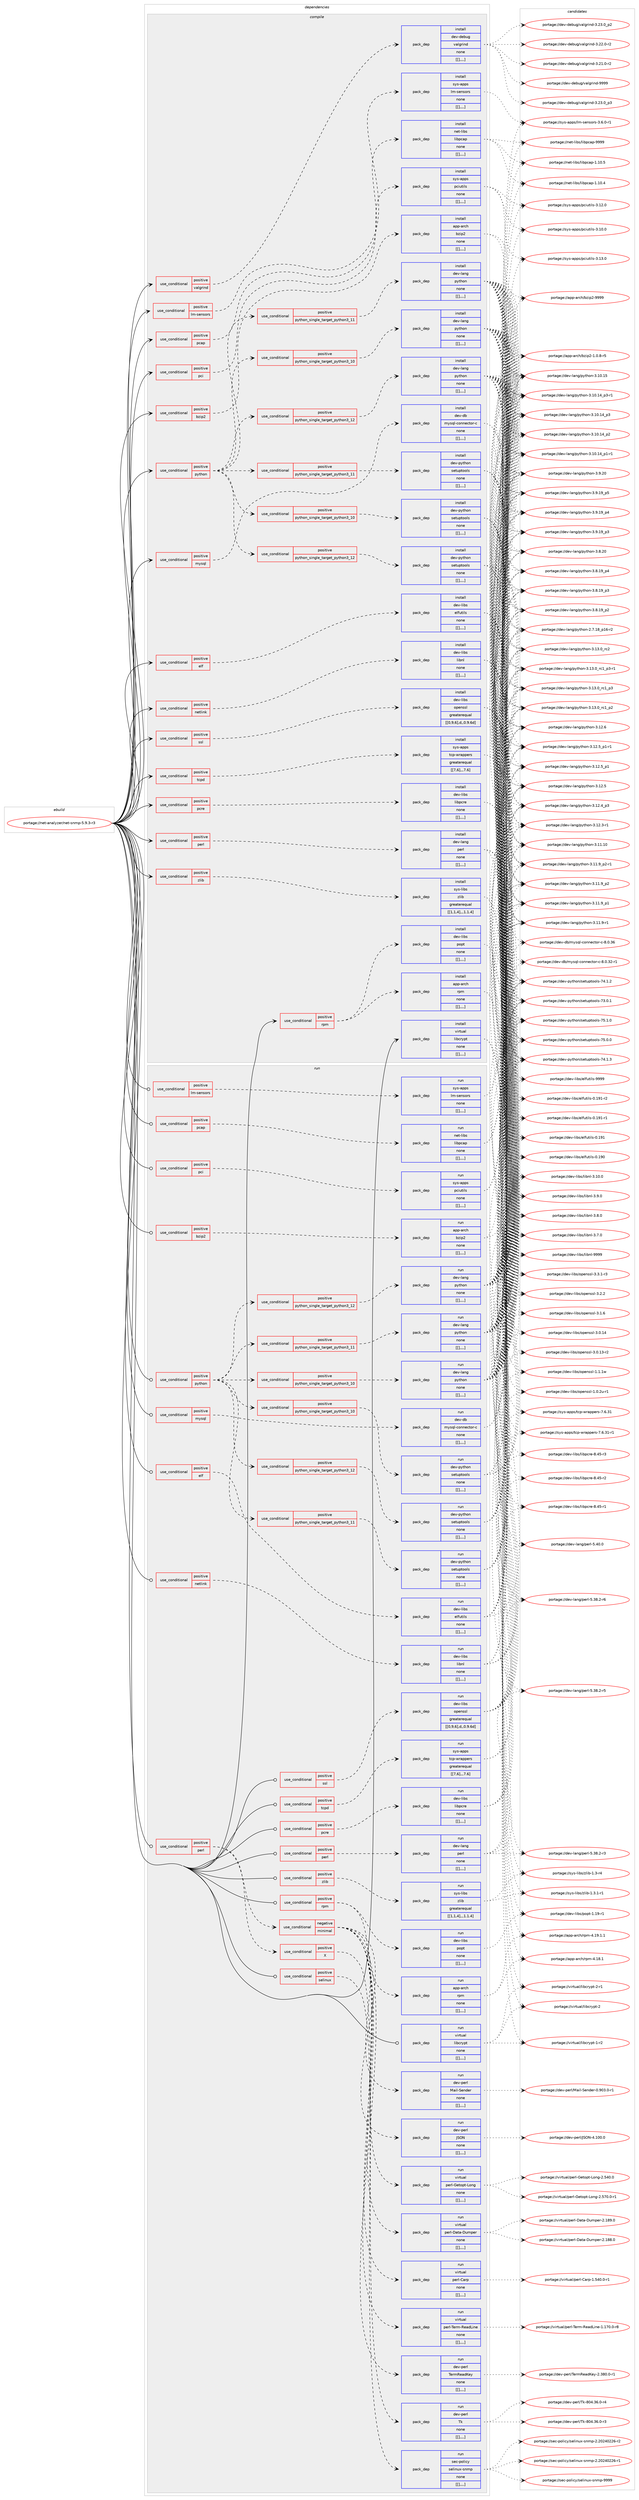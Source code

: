 digraph prolog {

# *************
# Graph options
# *************

newrank=true;
concentrate=true;
compound=true;
graph [rankdir=LR,fontname=Helvetica,fontsize=10,ranksep=1.5];#, ranksep=2.5, nodesep=0.2];
edge  [arrowhead=vee];
node  [fontname=Helvetica,fontsize=10];

# **********
# The ebuild
# **********

subgraph cluster_leftcol {
color=gray;
label=<<i>ebuild</i>>;
id [label="portage://net-analyzer/net-snmp-5.9.3-r3", color=red, width=4, href="../net-analyzer/net-snmp-5.9.3-r3.svg"];
}

# ****************
# The dependencies
# ****************

subgraph cluster_midcol {
color=gray;
label=<<i>dependencies</i>>;
subgraph cluster_compile {
fillcolor="#eeeeee";
style=filled;
label=<<i>compile</i>>;
subgraph cond92016 {
dependency357786 [label=<<TABLE BORDER="0" CELLBORDER="1" CELLSPACING="0" CELLPADDING="4"><TR><TD ROWSPAN="3" CELLPADDING="10">use_conditional</TD></TR><TR><TD>positive</TD></TR><TR><TD>bzip2</TD></TR></TABLE>>, shape=none, color=red];
subgraph pack263038 {
dependency357787 [label=<<TABLE BORDER="0" CELLBORDER="1" CELLSPACING="0" CELLPADDING="4" WIDTH="220"><TR><TD ROWSPAN="6" CELLPADDING="30">pack_dep</TD></TR><TR><TD WIDTH="110">install</TD></TR><TR><TD>app-arch</TD></TR><TR><TD>bzip2</TD></TR><TR><TD>none</TD></TR><TR><TD>[[],,,,]</TD></TR></TABLE>>, shape=none, color=blue];
}
dependency357786:e -> dependency357787:w [weight=20,style="dashed",arrowhead="vee"];
}
id:e -> dependency357786:w [weight=20,style="solid",arrowhead="vee"];
subgraph cond92017 {
dependency357788 [label=<<TABLE BORDER="0" CELLBORDER="1" CELLSPACING="0" CELLPADDING="4"><TR><TD ROWSPAN="3" CELLPADDING="10">use_conditional</TD></TR><TR><TD>positive</TD></TR><TR><TD>elf</TD></TR></TABLE>>, shape=none, color=red];
subgraph pack263039 {
dependency357789 [label=<<TABLE BORDER="0" CELLBORDER="1" CELLSPACING="0" CELLPADDING="4" WIDTH="220"><TR><TD ROWSPAN="6" CELLPADDING="30">pack_dep</TD></TR><TR><TD WIDTH="110">install</TD></TR><TR><TD>dev-libs</TD></TR><TR><TD>elfutils</TD></TR><TR><TD>none</TD></TR><TR><TD>[[],,,,]</TD></TR></TABLE>>, shape=none, color=blue];
}
dependency357788:e -> dependency357789:w [weight=20,style="dashed",arrowhead="vee"];
}
id:e -> dependency357788:w [weight=20,style="solid",arrowhead="vee"];
subgraph cond92018 {
dependency357790 [label=<<TABLE BORDER="0" CELLBORDER="1" CELLSPACING="0" CELLPADDING="4"><TR><TD ROWSPAN="3" CELLPADDING="10">use_conditional</TD></TR><TR><TD>positive</TD></TR><TR><TD>lm-sensors</TD></TR></TABLE>>, shape=none, color=red];
subgraph pack263040 {
dependency357791 [label=<<TABLE BORDER="0" CELLBORDER="1" CELLSPACING="0" CELLPADDING="4" WIDTH="220"><TR><TD ROWSPAN="6" CELLPADDING="30">pack_dep</TD></TR><TR><TD WIDTH="110">install</TD></TR><TR><TD>sys-apps</TD></TR><TR><TD>lm-sensors</TD></TR><TR><TD>none</TD></TR><TR><TD>[[],,,,]</TD></TR></TABLE>>, shape=none, color=blue];
}
dependency357790:e -> dependency357791:w [weight=20,style="dashed",arrowhead="vee"];
}
id:e -> dependency357790:w [weight=20,style="solid",arrowhead="vee"];
subgraph cond92019 {
dependency357792 [label=<<TABLE BORDER="0" CELLBORDER="1" CELLSPACING="0" CELLPADDING="4"><TR><TD ROWSPAN="3" CELLPADDING="10">use_conditional</TD></TR><TR><TD>positive</TD></TR><TR><TD>mysql</TD></TR></TABLE>>, shape=none, color=red];
subgraph pack263041 {
dependency357793 [label=<<TABLE BORDER="0" CELLBORDER="1" CELLSPACING="0" CELLPADDING="4" WIDTH="220"><TR><TD ROWSPAN="6" CELLPADDING="30">pack_dep</TD></TR><TR><TD WIDTH="110">install</TD></TR><TR><TD>dev-db</TD></TR><TR><TD>mysql-connector-c</TD></TR><TR><TD>none</TD></TR><TR><TD>[[],,,,]</TD></TR></TABLE>>, shape=none, color=blue];
}
dependency357792:e -> dependency357793:w [weight=20,style="dashed",arrowhead="vee"];
}
id:e -> dependency357792:w [weight=20,style="solid",arrowhead="vee"];
subgraph cond92020 {
dependency357794 [label=<<TABLE BORDER="0" CELLBORDER="1" CELLSPACING="0" CELLPADDING="4"><TR><TD ROWSPAN="3" CELLPADDING="10">use_conditional</TD></TR><TR><TD>positive</TD></TR><TR><TD>netlink</TD></TR></TABLE>>, shape=none, color=red];
subgraph pack263042 {
dependency357795 [label=<<TABLE BORDER="0" CELLBORDER="1" CELLSPACING="0" CELLPADDING="4" WIDTH="220"><TR><TD ROWSPAN="6" CELLPADDING="30">pack_dep</TD></TR><TR><TD WIDTH="110">install</TD></TR><TR><TD>dev-libs</TD></TR><TR><TD>libnl</TD></TR><TR><TD>none</TD></TR><TR><TD>[[],,,,]</TD></TR></TABLE>>, shape=none, color=blue];
}
dependency357794:e -> dependency357795:w [weight=20,style="dashed",arrowhead="vee"];
}
id:e -> dependency357794:w [weight=20,style="solid",arrowhead="vee"];
subgraph cond92021 {
dependency357796 [label=<<TABLE BORDER="0" CELLBORDER="1" CELLSPACING="0" CELLPADDING="4"><TR><TD ROWSPAN="3" CELLPADDING="10">use_conditional</TD></TR><TR><TD>positive</TD></TR><TR><TD>pcap</TD></TR></TABLE>>, shape=none, color=red];
subgraph pack263043 {
dependency357797 [label=<<TABLE BORDER="0" CELLBORDER="1" CELLSPACING="0" CELLPADDING="4" WIDTH="220"><TR><TD ROWSPAN="6" CELLPADDING="30">pack_dep</TD></TR><TR><TD WIDTH="110">install</TD></TR><TR><TD>net-libs</TD></TR><TR><TD>libpcap</TD></TR><TR><TD>none</TD></TR><TR><TD>[[],,,,]</TD></TR></TABLE>>, shape=none, color=blue];
}
dependency357796:e -> dependency357797:w [weight=20,style="dashed",arrowhead="vee"];
}
id:e -> dependency357796:w [weight=20,style="solid",arrowhead="vee"];
subgraph cond92022 {
dependency357798 [label=<<TABLE BORDER="0" CELLBORDER="1" CELLSPACING="0" CELLPADDING="4"><TR><TD ROWSPAN="3" CELLPADDING="10">use_conditional</TD></TR><TR><TD>positive</TD></TR><TR><TD>pci</TD></TR></TABLE>>, shape=none, color=red];
subgraph pack263044 {
dependency357799 [label=<<TABLE BORDER="0" CELLBORDER="1" CELLSPACING="0" CELLPADDING="4" WIDTH="220"><TR><TD ROWSPAN="6" CELLPADDING="30">pack_dep</TD></TR><TR><TD WIDTH="110">install</TD></TR><TR><TD>sys-apps</TD></TR><TR><TD>pciutils</TD></TR><TR><TD>none</TD></TR><TR><TD>[[],,,,]</TD></TR></TABLE>>, shape=none, color=blue];
}
dependency357798:e -> dependency357799:w [weight=20,style="dashed",arrowhead="vee"];
}
id:e -> dependency357798:w [weight=20,style="solid",arrowhead="vee"];
subgraph cond92023 {
dependency357800 [label=<<TABLE BORDER="0" CELLBORDER="1" CELLSPACING="0" CELLPADDING="4"><TR><TD ROWSPAN="3" CELLPADDING="10">use_conditional</TD></TR><TR><TD>positive</TD></TR><TR><TD>pcre</TD></TR></TABLE>>, shape=none, color=red];
subgraph pack263045 {
dependency357801 [label=<<TABLE BORDER="0" CELLBORDER="1" CELLSPACING="0" CELLPADDING="4" WIDTH="220"><TR><TD ROWSPAN="6" CELLPADDING="30">pack_dep</TD></TR><TR><TD WIDTH="110">install</TD></TR><TR><TD>dev-libs</TD></TR><TR><TD>libpcre</TD></TR><TR><TD>none</TD></TR><TR><TD>[[],,,,]</TD></TR></TABLE>>, shape=none, color=blue];
}
dependency357800:e -> dependency357801:w [weight=20,style="dashed",arrowhead="vee"];
}
id:e -> dependency357800:w [weight=20,style="solid",arrowhead="vee"];
subgraph cond92024 {
dependency357802 [label=<<TABLE BORDER="0" CELLBORDER="1" CELLSPACING="0" CELLPADDING="4"><TR><TD ROWSPAN="3" CELLPADDING="10">use_conditional</TD></TR><TR><TD>positive</TD></TR><TR><TD>perl</TD></TR></TABLE>>, shape=none, color=red];
subgraph pack263046 {
dependency357803 [label=<<TABLE BORDER="0" CELLBORDER="1" CELLSPACING="0" CELLPADDING="4" WIDTH="220"><TR><TD ROWSPAN="6" CELLPADDING="30">pack_dep</TD></TR><TR><TD WIDTH="110">install</TD></TR><TR><TD>dev-lang</TD></TR><TR><TD>perl</TD></TR><TR><TD>none</TD></TR><TR><TD>[[],,,,]</TD></TR></TABLE>>, shape=none, color=blue];
}
dependency357802:e -> dependency357803:w [weight=20,style="dashed",arrowhead="vee"];
}
id:e -> dependency357802:w [weight=20,style="solid",arrowhead="vee"];
subgraph cond92025 {
dependency357804 [label=<<TABLE BORDER="0" CELLBORDER="1" CELLSPACING="0" CELLPADDING="4"><TR><TD ROWSPAN="3" CELLPADDING="10">use_conditional</TD></TR><TR><TD>positive</TD></TR><TR><TD>python</TD></TR></TABLE>>, shape=none, color=red];
subgraph cond92026 {
dependency357805 [label=<<TABLE BORDER="0" CELLBORDER="1" CELLSPACING="0" CELLPADDING="4"><TR><TD ROWSPAN="3" CELLPADDING="10">use_conditional</TD></TR><TR><TD>positive</TD></TR><TR><TD>python_single_target_python3_10</TD></TR></TABLE>>, shape=none, color=red];
subgraph pack263047 {
dependency357806 [label=<<TABLE BORDER="0" CELLBORDER="1" CELLSPACING="0" CELLPADDING="4" WIDTH="220"><TR><TD ROWSPAN="6" CELLPADDING="30">pack_dep</TD></TR><TR><TD WIDTH="110">install</TD></TR><TR><TD>dev-python</TD></TR><TR><TD>setuptools</TD></TR><TR><TD>none</TD></TR><TR><TD>[[],,,,]</TD></TR></TABLE>>, shape=none, color=blue];
}
dependency357805:e -> dependency357806:w [weight=20,style="dashed",arrowhead="vee"];
}
dependency357804:e -> dependency357805:w [weight=20,style="dashed",arrowhead="vee"];
subgraph cond92027 {
dependency357807 [label=<<TABLE BORDER="0" CELLBORDER="1" CELLSPACING="0" CELLPADDING="4"><TR><TD ROWSPAN="3" CELLPADDING="10">use_conditional</TD></TR><TR><TD>positive</TD></TR><TR><TD>python_single_target_python3_11</TD></TR></TABLE>>, shape=none, color=red];
subgraph pack263048 {
dependency357808 [label=<<TABLE BORDER="0" CELLBORDER="1" CELLSPACING="0" CELLPADDING="4" WIDTH="220"><TR><TD ROWSPAN="6" CELLPADDING="30">pack_dep</TD></TR><TR><TD WIDTH="110">install</TD></TR><TR><TD>dev-python</TD></TR><TR><TD>setuptools</TD></TR><TR><TD>none</TD></TR><TR><TD>[[],,,,]</TD></TR></TABLE>>, shape=none, color=blue];
}
dependency357807:e -> dependency357808:w [weight=20,style="dashed",arrowhead="vee"];
}
dependency357804:e -> dependency357807:w [weight=20,style="dashed",arrowhead="vee"];
subgraph cond92028 {
dependency357809 [label=<<TABLE BORDER="0" CELLBORDER="1" CELLSPACING="0" CELLPADDING="4"><TR><TD ROWSPAN="3" CELLPADDING="10">use_conditional</TD></TR><TR><TD>positive</TD></TR><TR><TD>python_single_target_python3_12</TD></TR></TABLE>>, shape=none, color=red];
subgraph pack263049 {
dependency357810 [label=<<TABLE BORDER="0" CELLBORDER="1" CELLSPACING="0" CELLPADDING="4" WIDTH="220"><TR><TD ROWSPAN="6" CELLPADDING="30">pack_dep</TD></TR><TR><TD WIDTH="110">install</TD></TR><TR><TD>dev-python</TD></TR><TR><TD>setuptools</TD></TR><TR><TD>none</TD></TR><TR><TD>[[],,,,]</TD></TR></TABLE>>, shape=none, color=blue];
}
dependency357809:e -> dependency357810:w [weight=20,style="dashed",arrowhead="vee"];
}
dependency357804:e -> dependency357809:w [weight=20,style="dashed",arrowhead="vee"];
subgraph cond92029 {
dependency357811 [label=<<TABLE BORDER="0" CELLBORDER="1" CELLSPACING="0" CELLPADDING="4"><TR><TD ROWSPAN="3" CELLPADDING="10">use_conditional</TD></TR><TR><TD>positive</TD></TR><TR><TD>python_single_target_python3_10</TD></TR></TABLE>>, shape=none, color=red];
subgraph pack263050 {
dependency357812 [label=<<TABLE BORDER="0" CELLBORDER="1" CELLSPACING="0" CELLPADDING="4" WIDTH="220"><TR><TD ROWSPAN="6" CELLPADDING="30">pack_dep</TD></TR><TR><TD WIDTH="110">install</TD></TR><TR><TD>dev-lang</TD></TR><TR><TD>python</TD></TR><TR><TD>none</TD></TR><TR><TD>[[],,,,]</TD></TR></TABLE>>, shape=none, color=blue];
}
dependency357811:e -> dependency357812:w [weight=20,style="dashed",arrowhead="vee"];
}
dependency357804:e -> dependency357811:w [weight=20,style="dashed",arrowhead="vee"];
subgraph cond92030 {
dependency357813 [label=<<TABLE BORDER="0" CELLBORDER="1" CELLSPACING="0" CELLPADDING="4"><TR><TD ROWSPAN="3" CELLPADDING="10">use_conditional</TD></TR><TR><TD>positive</TD></TR><TR><TD>python_single_target_python3_11</TD></TR></TABLE>>, shape=none, color=red];
subgraph pack263051 {
dependency357814 [label=<<TABLE BORDER="0" CELLBORDER="1" CELLSPACING="0" CELLPADDING="4" WIDTH="220"><TR><TD ROWSPAN="6" CELLPADDING="30">pack_dep</TD></TR><TR><TD WIDTH="110">install</TD></TR><TR><TD>dev-lang</TD></TR><TR><TD>python</TD></TR><TR><TD>none</TD></TR><TR><TD>[[],,,,]</TD></TR></TABLE>>, shape=none, color=blue];
}
dependency357813:e -> dependency357814:w [weight=20,style="dashed",arrowhead="vee"];
}
dependency357804:e -> dependency357813:w [weight=20,style="dashed",arrowhead="vee"];
subgraph cond92031 {
dependency357815 [label=<<TABLE BORDER="0" CELLBORDER="1" CELLSPACING="0" CELLPADDING="4"><TR><TD ROWSPAN="3" CELLPADDING="10">use_conditional</TD></TR><TR><TD>positive</TD></TR><TR><TD>python_single_target_python3_12</TD></TR></TABLE>>, shape=none, color=red];
subgraph pack263052 {
dependency357816 [label=<<TABLE BORDER="0" CELLBORDER="1" CELLSPACING="0" CELLPADDING="4" WIDTH="220"><TR><TD ROWSPAN="6" CELLPADDING="30">pack_dep</TD></TR><TR><TD WIDTH="110">install</TD></TR><TR><TD>dev-lang</TD></TR><TR><TD>python</TD></TR><TR><TD>none</TD></TR><TR><TD>[[],,,,]</TD></TR></TABLE>>, shape=none, color=blue];
}
dependency357815:e -> dependency357816:w [weight=20,style="dashed",arrowhead="vee"];
}
dependency357804:e -> dependency357815:w [weight=20,style="dashed",arrowhead="vee"];
}
id:e -> dependency357804:w [weight=20,style="solid",arrowhead="vee"];
subgraph cond92032 {
dependency357817 [label=<<TABLE BORDER="0" CELLBORDER="1" CELLSPACING="0" CELLPADDING="4"><TR><TD ROWSPAN="3" CELLPADDING="10">use_conditional</TD></TR><TR><TD>positive</TD></TR><TR><TD>rpm</TD></TR></TABLE>>, shape=none, color=red];
subgraph pack263053 {
dependency357818 [label=<<TABLE BORDER="0" CELLBORDER="1" CELLSPACING="0" CELLPADDING="4" WIDTH="220"><TR><TD ROWSPAN="6" CELLPADDING="30">pack_dep</TD></TR><TR><TD WIDTH="110">install</TD></TR><TR><TD>app-arch</TD></TR><TR><TD>rpm</TD></TR><TR><TD>none</TD></TR><TR><TD>[[],,,,]</TD></TR></TABLE>>, shape=none, color=blue];
}
dependency357817:e -> dependency357818:w [weight=20,style="dashed",arrowhead="vee"];
subgraph pack263054 {
dependency357819 [label=<<TABLE BORDER="0" CELLBORDER="1" CELLSPACING="0" CELLPADDING="4" WIDTH="220"><TR><TD ROWSPAN="6" CELLPADDING="30">pack_dep</TD></TR><TR><TD WIDTH="110">install</TD></TR><TR><TD>dev-libs</TD></TR><TR><TD>popt</TD></TR><TR><TD>none</TD></TR><TR><TD>[[],,,,]</TD></TR></TABLE>>, shape=none, color=blue];
}
dependency357817:e -> dependency357819:w [weight=20,style="dashed",arrowhead="vee"];
}
id:e -> dependency357817:w [weight=20,style="solid",arrowhead="vee"];
subgraph cond92033 {
dependency357820 [label=<<TABLE BORDER="0" CELLBORDER="1" CELLSPACING="0" CELLPADDING="4"><TR><TD ROWSPAN="3" CELLPADDING="10">use_conditional</TD></TR><TR><TD>positive</TD></TR><TR><TD>ssl</TD></TR></TABLE>>, shape=none, color=red];
subgraph pack263055 {
dependency357821 [label=<<TABLE BORDER="0" CELLBORDER="1" CELLSPACING="0" CELLPADDING="4" WIDTH="220"><TR><TD ROWSPAN="6" CELLPADDING="30">pack_dep</TD></TR><TR><TD WIDTH="110">install</TD></TR><TR><TD>dev-libs</TD></TR><TR><TD>openssl</TD></TR><TR><TD>greaterequal</TD></TR><TR><TD>[[0,9,6],d,,0.9.6d]</TD></TR></TABLE>>, shape=none, color=blue];
}
dependency357820:e -> dependency357821:w [weight=20,style="dashed",arrowhead="vee"];
}
id:e -> dependency357820:w [weight=20,style="solid",arrowhead="vee"];
subgraph cond92034 {
dependency357822 [label=<<TABLE BORDER="0" CELLBORDER="1" CELLSPACING="0" CELLPADDING="4"><TR><TD ROWSPAN="3" CELLPADDING="10">use_conditional</TD></TR><TR><TD>positive</TD></TR><TR><TD>tcpd</TD></TR></TABLE>>, shape=none, color=red];
subgraph pack263056 {
dependency357823 [label=<<TABLE BORDER="0" CELLBORDER="1" CELLSPACING="0" CELLPADDING="4" WIDTH="220"><TR><TD ROWSPAN="6" CELLPADDING="30">pack_dep</TD></TR><TR><TD WIDTH="110">install</TD></TR><TR><TD>sys-apps</TD></TR><TR><TD>tcp-wrappers</TD></TR><TR><TD>greaterequal</TD></TR><TR><TD>[[7,6],,,7.6]</TD></TR></TABLE>>, shape=none, color=blue];
}
dependency357822:e -> dependency357823:w [weight=20,style="dashed",arrowhead="vee"];
}
id:e -> dependency357822:w [weight=20,style="solid",arrowhead="vee"];
subgraph cond92035 {
dependency357824 [label=<<TABLE BORDER="0" CELLBORDER="1" CELLSPACING="0" CELLPADDING="4"><TR><TD ROWSPAN="3" CELLPADDING="10">use_conditional</TD></TR><TR><TD>positive</TD></TR><TR><TD>valgrind</TD></TR></TABLE>>, shape=none, color=red];
subgraph pack263057 {
dependency357825 [label=<<TABLE BORDER="0" CELLBORDER="1" CELLSPACING="0" CELLPADDING="4" WIDTH="220"><TR><TD ROWSPAN="6" CELLPADDING="30">pack_dep</TD></TR><TR><TD WIDTH="110">install</TD></TR><TR><TD>dev-debug</TD></TR><TR><TD>valgrind</TD></TR><TR><TD>none</TD></TR><TR><TD>[[],,,,]</TD></TR></TABLE>>, shape=none, color=blue];
}
dependency357824:e -> dependency357825:w [weight=20,style="dashed",arrowhead="vee"];
}
id:e -> dependency357824:w [weight=20,style="solid",arrowhead="vee"];
subgraph cond92036 {
dependency357826 [label=<<TABLE BORDER="0" CELLBORDER="1" CELLSPACING="0" CELLPADDING="4"><TR><TD ROWSPAN="3" CELLPADDING="10">use_conditional</TD></TR><TR><TD>positive</TD></TR><TR><TD>zlib</TD></TR></TABLE>>, shape=none, color=red];
subgraph pack263058 {
dependency357827 [label=<<TABLE BORDER="0" CELLBORDER="1" CELLSPACING="0" CELLPADDING="4" WIDTH="220"><TR><TD ROWSPAN="6" CELLPADDING="30">pack_dep</TD></TR><TR><TD WIDTH="110">install</TD></TR><TR><TD>sys-libs</TD></TR><TR><TD>zlib</TD></TR><TR><TD>greaterequal</TD></TR><TR><TD>[[1,1,4],,,1.1.4]</TD></TR></TABLE>>, shape=none, color=blue];
}
dependency357826:e -> dependency357827:w [weight=20,style="dashed",arrowhead="vee"];
}
id:e -> dependency357826:w [weight=20,style="solid",arrowhead="vee"];
subgraph pack263059 {
dependency357828 [label=<<TABLE BORDER="0" CELLBORDER="1" CELLSPACING="0" CELLPADDING="4" WIDTH="220"><TR><TD ROWSPAN="6" CELLPADDING="30">pack_dep</TD></TR><TR><TD WIDTH="110">install</TD></TR><TR><TD>virtual</TD></TR><TR><TD>libcrypt</TD></TR><TR><TD>none</TD></TR><TR><TD>[[],,,,]</TD></TR></TABLE>>, shape=none, color=blue];
}
id:e -> dependency357828:w [weight=20,style="solid",arrowhead="vee"];
}
subgraph cluster_compileandrun {
fillcolor="#eeeeee";
style=filled;
label=<<i>compile and run</i>>;
}
subgraph cluster_run {
fillcolor="#eeeeee";
style=filled;
label=<<i>run</i>>;
subgraph cond92037 {
dependency357829 [label=<<TABLE BORDER="0" CELLBORDER="1" CELLSPACING="0" CELLPADDING="4"><TR><TD ROWSPAN="3" CELLPADDING="10">use_conditional</TD></TR><TR><TD>positive</TD></TR><TR><TD>bzip2</TD></TR></TABLE>>, shape=none, color=red];
subgraph pack263060 {
dependency357830 [label=<<TABLE BORDER="0" CELLBORDER="1" CELLSPACING="0" CELLPADDING="4" WIDTH="220"><TR><TD ROWSPAN="6" CELLPADDING="30">pack_dep</TD></TR><TR><TD WIDTH="110">run</TD></TR><TR><TD>app-arch</TD></TR><TR><TD>bzip2</TD></TR><TR><TD>none</TD></TR><TR><TD>[[],,,,]</TD></TR></TABLE>>, shape=none, color=blue];
}
dependency357829:e -> dependency357830:w [weight=20,style="dashed",arrowhead="vee"];
}
id:e -> dependency357829:w [weight=20,style="solid",arrowhead="odot"];
subgraph cond92038 {
dependency357831 [label=<<TABLE BORDER="0" CELLBORDER="1" CELLSPACING="0" CELLPADDING="4"><TR><TD ROWSPAN="3" CELLPADDING="10">use_conditional</TD></TR><TR><TD>positive</TD></TR><TR><TD>elf</TD></TR></TABLE>>, shape=none, color=red];
subgraph pack263061 {
dependency357832 [label=<<TABLE BORDER="0" CELLBORDER="1" CELLSPACING="0" CELLPADDING="4" WIDTH="220"><TR><TD ROWSPAN="6" CELLPADDING="30">pack_dep</TD></TR><TR><TD WIDTH="110">run</TD></TR><TR><TD>dev-libs</TD></TR><TR><TD>elfutils</TD></TR><TR><TD>none</TD></TR><TR><TD>[[],,,,]</TD></TR></TABLE>>, shape=none, color=blue];
}
dependency357831:e -> dependency357832:w [weight=20,style="dashed",arrowhead="vee"];
}
id:e -> dependency357831:w [weight=20,style="solid",arrowhead="odot"];
subgraph cond92039 {
dependency357833 [label=<<TABLE BORDER="0" CELLBORDER="1" CELLSPACING="0" CELLPADDING="4"><TR><TD ROWSPAN="3" CELLPADDING="10">use_conditional</TD></TR><TR><TD>positive</TD></TR><TR><TD>lm-sensors</TD></TR></TABLE>>, shape=none, color=red];
subgraph pack263062 {
dependency357834 [label=<<TABLE BORDER="0" CELLBORDER="1" CELLSPACING="0" CELLPADDING="4" WIDTH="220"><TR><TD ROWSPAN="6" CELLPADDING="30">pack_dep</TD></TR><TR><TD WIDTH="110">run</TD></TR><TR><TD>sys-apps</TD></TR><TR><TD>lm-sensors</TD></TR><TR><TD>none</TD></TR><TR><TD>[[],,,,]</TD></TR></TABLE>>, shape=none, color=blue];
}
dependency357833:e -> dependency357834:w [weight=20,style="dashed",arrowhead="vee"];
}
id:e -> dependency357833:w [weight=20,style="solid",arrowhead="odot"];
subgraph cond92040 {
dependency357835 [label=<<TABLE BORDER="0" CELLBORDER="1" CELLSPACING="0" CELLPADDING="4"><TR><TD ROWSPAN="3" CELLPADDING="10">use_conditional</TD></TR><TR><TD>positive</TD></TR><TR><TD>mysql</TD></TR></TABLE>>, shape=none, color=red];
subgraph pack263063 {
dependency357836 [label=<<TABLE BORDER="0" CELLBORDER="1" CELLSPACING="0" CELLPADDING="4" WIDTH="220"><TR><TD ROWSPAN="6" CELLPADDING="30">pack_dep</TD></TR><TR><TD WIDTH="110">run</TD></TR><TR><TD>dev-db</TD></TR><TR><TD>mysql-connector-c</TD></TR><TR><TD>none</TD></TR><TR><TD>[[],,,,]</TD></TR></TABLE>>, shape=none, color=blue];
}
dependency357835:e -> dependency357836:w [weight=20,style="dashed",arrowhead="vee"];
}
id:e -> dependency357835:w [weight=20,style="solid",arrowhead="odot"];
subgraph cond92041 {
dependency357837 [label=<<TABLE BORDER="0" CELLBORDER="1" CELLSPACING="0" CELLPADDING="4"><TR><TD ROWSPAN="3" CELLPADDING="10">use_conditional</TD></TR><TR><TD>positive</TD></TR><TR><TD>netlink</TD></TR></TABLE>>, shape=none, color=red];
subgraph pack263064 {
dependency357838 [label=<<TABLE BORDER="0" CELLBORDER="1" CELLSPACING="0" CELLPADDING="4" WIDTH="220"><TR><TD ROWSPAN="6" CELLPADDING="30">pack_dep</TD></TR><TR><TD WIDTH="110">run</TD></TR><TR><TD>dev-libs</TD></TR><TR><TD>libnl</TD></TR><TR><TD>none</TD></TR><TR><TD>[[],,,,]</TD></TR></TABLE>>, shape=none, color=blue];
}
dependency357837:e -> dependency357838:w [weight=20,style="dashed",arrowhead="vee"];
}
id:e -> dependency357837:w [weight=20,style="solid",arrowhead="odot"];
subgraph cond92042 {
dependency357839 [label=<<TABLE BORDER="0" CELLBORDER="1" CELLSPACING="0" CELLPADDING="4"><TR><TD ROWSPAN="3" CELLPADDING="10">use_conditional</TD></TR><TR><TD>positive</TD></TR><TR><TD>pcap</TD></TR></TABLE>>, shape=none, color=red];
subgraph pack263065 {
dependency357840 [label=<<TABLE BORDER="0" CELLBORDER="1" CELLSPACING="0" CELLPADDING="4" WIDTH="220"><TR><TD ROWSPAN="6" CELLPADDING="30">pack_dep</TD></TR><TR><TD WIDTH="110">run</TD></TR><TR><TD>net-libs</TD></TR><TR><TD>libpcap</TD></TR><TR><TD>none</TD></TR><TR><TD>[[],,,,]</TD></TR></TABLE>>, shape=none, color=blue];
}
dependency357839:e -> dependency357840:w [weight=20,style="dashed",arrowhead="vee"];
}
id:e -> dependency357839:w [weight=20,style="solid",arrowhead="odot"];
subgraph cond92043 {
dependency357841 [label=<<TABLE BORDER="0" CELLBORDER="1" CELLSPACING="0" CELLPADDING="4"><TR><TD ROWSPAN="3" CELLPADDING="10">use_conditional</TD></TR><TR><TD>positive</TD></TR><TR><TD>pci</TD></TR></TABLE>>, shape=none, color=red];
subgraph pack263066 {
dependency357842 [label=<<TABLE BORDER="0" CELLBORDER="1" CELLSPACING="0" CELLPADDING="4" WIDTH="220"><TR><TD ROWSPAN="6" CELLPADDING="30">pack_dep</TD></TR><TR><TD WIDTH="110">run</TD></TR><TR><TD>sys-apps</TD></TR><TR><TD>pciutils</TD></TR><TR><TD>none</TD></TR><TR><TD>[[],,,,]</TD></TR></TABLE>>, shape=none, color=blue];
}
dependency357841:e -> dependency357842:w [weight=20,style="dashed",arrowhead="vee"];
}
id:e -> dependency357841:w [weight=20,style="solid",arrowhead="odot"];
subgraph cond92044 {
dependency357843 [label=<<TABLE BORDER="0" CELLBORDER="1" CELLSPACING="0" CELLPADDING="4"><TR><TD ROWSPAN="3" CELLPADDING="10">use_conditional</TD></TR><TR><TD>positive</TD></TR><TR><TD>pcre</TD></TR></TABLE>>, shape=none, color=red];
subgraph pack263067 {
dependency357844 [label=<<TABLE BORDER="0" CELLBORDER="1" CELLSPACING="0" CELLPADDING="4" WIDTH="220"><TR><TD ROWSPAN="6" CELLPADDING="30">pack_dep</TD></TR><TR><TD WIDTH="110">run</TD></TR><TR><TD>dev-libs</TD></TR><TR><TD>libpcre</TD></TR><TR><TD>none</TD></TR><TR><TD>[[],,,,]</TD></TR></TABLE>>, shape=none, color=blue];
}
dependency357843:e -> dependency357844:w [weight=20,style="dashed",arrowhead="vee"];
}
id:e -> dependency357843:w [weight=20,style="solid",arrowhead="odot"];
subgraph cond92045 {
dependency357845 [label=<<TABLE BORDER="0" CELLBORDER="1" CELLSPACING="0" CELLPADDING="4"><TR><TD ROWSPAN="3" CELLPADDING="10">use_conditional</TD></TR><TR><TD>positive</TD></TR><TR><TD>perl</TD></TR></TABLE>>, shape=none, color=red];
subgraph cond92046 {
dependency357846 [label=<<TABLE BORDER="0" CELLBORDER="1" CELLSPACING="0" CELLPADDING="4"><TR><TD ROWSPAN="3" CELLPADDING="10">use_conditional</TD></TR><TR><TD>positive</TD></TR><TR><TD>X</TD></TR></TABLE>>, shape=none, color=red];
subgraph pack263068 {
dependency357847 [label=<<TABLE BORDER="0" CELLBORDER="1" CELLSPACING="0" CELLPADDING="4" WIDTH="220"><TR><TD ROWSPAN="6" CELLPADDING="30">pack_dep</TD></TR><TR><TD WIDTH="110">run</TD></TR><TR><TD>dev-perl</TD></TR><TR><TD>Tk</TD></TR><TR><TD>none</TD></TR><TR><TD>[[],,,,]</TD></TR></TABLE>>, shape=none, color=blue];
}
dependency357846:e -> dependency357847:w [weight=20,style="dashed",arrowhead="vee"];
}
dependency357845:e -> dependency357846:w [weight=20,style="dashed",arrowhead="vee"];
subgraph cond92047 {
dependency357848 [label=<<TABLE BORDER="0" CELLBORDER="1" CELLSPACING="0" CELLPADDING="4"><TR><TD ROWSPAN="3" CELLPADDING="10">use_conditional</TD></TR><TR><TD>negative</TD></TR><TR><TD>minimal</TD></TR></TABLE>>, shape=none, color=red];
subgraph pack263069 {
dependency357849 [label=<<TABLE BORDER="0" CELLBORDER="1" CELLSPACING="0" CELLPADDING="4" WIDTH="220"><TR><TD ROWSPAN="6" CELLPADDING="30">pack_dep</TD></TR><TR><TD WIDTH="110">run</TD></TR><TR><TD>virtual</TD></TR><TR><TD>perl-Carp</TD></TR><TR><TD>none</TD></TR><TR><TD>[[],,,,]</TD></TR></TABLE>>, shape=none, color=blue];
}
dependency357848:e -> dependency357849:w [weight=20,style="dashed",arrowhead="vee"];
subgraph pack263070 {
dependency357850 [label=<<TABLE BORDER="0" CELLBORDER="1" CELLSPACING="0" CELLPADDING="4" WIDTH="220"><TR><TD ROWSPAN="6" CELLPADDING="30">pack_dep</TD></TR><TR><TD WIDTH="110">run</TD></TR><TR><TD>virtual</TD></TR><TR><TD>perl-Data-Dumper</TD></TR><TR><TD>none</TD></TR><TR><TD>[[],,,,]</TD></TR></TABLE>>, shape=none, color=blue];
}
dependency357848:e -> dependency357850:w [weight=20,style="dashed",arrowhead="vee"];
subgraph pack263071 {
dependency357851 [label=<<TABLE BORDER="0" CELLBORDER="1" CELLSPACING="0" CELLPADDING="4" WIDTH="220"><TR><TD ROWSPAN="6" CELLPADDING="30">pack_dep</TD></TR><TR><TD WIDTH="110">run</TD></TR><TR><TD>virtual</TD></TR><TR><TD>perl-Getopt-Long</TD></TR><TR><TD>none</TD></TR><TR><TD>[[],,,,]</TD></TR></TABLE>>, shape=none, color=blue];
}
dependency357848:e -> dependency357851:w [weight=20,style="dashed",arrowhead="vee"];
subgraph pack263072 {
dependency357852 [label=<<TABLE BORDER="0" CELLBORDER="1" CELLSPACING="0" CELLPADDING="4" WIDTH="220"><TR><TD ROWSPAN="6" CELLPADDING="30">pack_dep</TD></TR><TR><TD WIDTH="110">run</TD></TR><TR><TD>dev-perl</TD></TR><TR><TD>JSON</TD></TR><TR><TD>none</TD></TR><TR><TD>[[],,,,]</TD></TR></TABLE>>, shape=none, color=blue];
}
dependency357848:e -> dependency357852:w [weight=20,style="dashed",arrowhead="vee"];
subgraph pack263073 {
dependency357853 [label=<<TABLE BORDER="0" CELLBORDER="1" CELLSPACING="0" CELLPADDING="4" WIDTH="220"><TR><TD ROWSPAN="6" CELLPADDING="30">pack_dep</TD></TR><TR><TD WIDTH="110">run</TD></TR><TR><TD>dev-perl</TD></TR><TR><TD>Mail-Sender</TD></TR><TR><TD>none</TD></TR><TR><TD>[[],,,,]</TD></TR></TABLE>>, shape=none, color=blue];
}
dependency357848:e -> dependency357853:w [weight=20,style="dashed",arrowhead="vee"];
subgraph pack263074 {
dependency357854 [label=<<TABLE BORDER="0" CELLBORDER="1" CELLSPACING="0" CELLPADDING="4" WIDTH="220"><TR><TD ROWSPAN="6" CELLPADDING="30">pack_dep</TD></TR><TR><TD WIDTH="110">run</TD></TR><TR><TD>dev-perl</TD></TR><TR><TD>TermReadKey</TD></TR><TR><TD>none</TD></TR><TR><TD>[[],,,,]</TD></TR></TABLE>>, shape=none, color=blue];
}
dependency357848:e -> dependency357854:w [weight=20,style="dashed",arrowhead="vee"];
subgraph pack263075 {
dependency357855 [label=<<TABLE BORDER="0" CELLBORDER="1" CELLSPACING="0" CELLPADDING="4" WIDTH="220"><TR><TD ROWSPAN="6" CELLPADDING="30">pack_dep</TD></TR><TR><TD WIDTH="110">run</TD></TR><TR><TD>virtual</TD></TR><TR><TD>perl-Term-ReadLine</TD></TR><TR><TD>none</TD></TR><TR><TD>[[],,,,]</TD></TR></TABLE>>, shape=none, color=blue];
}
dependency357848:e -> dependency357855:w [weight=20,style="dashed",arrowhead="vee"];
}
dependency357845:e -> dependency357848:w [weight=20,style="dashed",arrowhead="vee"];
}
id:e -> dependency357845:w [weight=20,style="solid",arrowhead="odot"];
subgraph cond92048 {
dependency357856 [label=<<TABLE BORDER="0" CELLBORDER="1" CELLSPACING="0" CELLPADDING="4"><TR><TD ROWSPAN="3" CELLPADDING="10">use_conditional</TD></TR><TR><TD>positive</TD></TR><TR><TD>perl</TD></TR></TABLE>>, shape=none, color=red];
subgraph pack263076 {
dependency357857 [label=<<TABLE BORDER="0" CELLBORDER="1" CELLSPACING="0" CELLPADDING="4" WIDTH="220"><TR><TD ROWSPAN="6" CELLPADDING="30">pack_dep</TD></TR><TR><TD WIDTH="110">run</TD></TR><TR><TD>dev-lang</TD></TR><TR><TD>perl</TD></TR><TR><TD>none</TD></TR><TR><TD>[[],,,,]</TD></TR></TABLE>>, shape=none, color=blue];
}
dependency357856:e -> dependency357857:w [weight=20,style="dashed",arrowhead="vee"];
}
id:e -> dependency357856:w [weight=20,style="solid",arrowhead="odot"];
subgraph cond92049 {
dependency357858 [label=<<TABLE BORDER="0" CELLBORDER="1" CELLSPACING="0" CELLPADDING="4"><TR><TD ROWSPAN="3" CELLPADDING="10">use_conditional</TD></TR><TR><TD>positive</TD></TR><TR><TD>python</TD></TR></TABLE>>, shape=none, color=red];
subgraph cond92050 {
dependency357859 [label=<<TABLE BORDER="0" CELLBORDER="1" CELLSPACING="0" CELLPADDING="4"><TR><TD ROWSPAN="3" CELLPADDING="10">use_conditional</TD></TR><TR><TD>positive</TD></TR><TR><TD>python_single_target_python3_10</TD></TR></TABLE>>, shape=none, color=red];
subgraph pack263077 {
dependency357860 [label=<<TABLE BORDER="0" CELLBORDER="1" CELLSPACING="0" CELLPADDING="4" WIDTH="220"><TR><TD ROWSPAN="6" CELLPADDING="30">pack_dep</TD></TR><TR><TD WIDTH="110">run</TD></TR><TR><TD>dev-python</TD></TR><TR><TD>setuptools</TD></TR><TR><TD>none</TD></TR><TR><TD>[[],,,,]</TD></TR></TABLE>>, shape=none, color=blue];
}
dependency357859:e -> dependency357860:w [weight=20,style="dashed",arrowhead="vee"];
}
dependency357858:e -> dependency357859:w [weight=20,style="dashed",arrowhead="vee"];
subgraph cond92051 {
dependency357861 [label=<<TABLE BORDER="0" CELLBORDER="1" CELLSPACING="0" CELLPADDING="4"><TR><TD ROWSPAN="3" CELLPADDING="10">use_conditional</TD></TR><TR><TD>positive</TD></TR><TR><TD>python_single_target_python3_11</TD></TR></TABLE>>, shape=none, color=red];
subgraph pack263078 {
dependency357862 [label=<<TABLE BORDER="0" CELLBORDER="1" CELLSPACING="0" CELLPADDING="4" WIDTH="220"><TR><TD ROWSPAN="6" CELLPADDING="30">pack_dep</TD></TR><TR><TD WIDTH="110">run</TD></TR><TR><TD>dev-python</TD></TR><TR><TD>setuptools</TD></TR><TR><TD>none</TD></TR><TR><TD>[[],,,,]</TD></TR></TABLE>>, shape=none, color=blue];
}
dependency357861:e -> dependency357862:w [weight=20,style="dashed",arrowhead="vee"];
}
dependency357858:e -> dependency357861:w [weight=20,style="dashed",arrowhead="vee"];
subgraph cond92052 {
dependency357863 [label=<<TABLE BORDER="0" CELLBORDER="1" CELLSPACING="0" CELLPADDING="4"><TR><TD ROWSPAN="3" CELLPADDING="10">use_conditional</TD></TR><TR><TD>positive</TD></TR><TR><TD>python_single_target_python3_12</TD></TR></TABLE>>, shape=none, color=red];
subgraph pack263079 {
dependency357864 [label=<<TABLE BORDER="0" CELLBORDER="1" CELLSPACING="0" CELLPADDING="4" WIDTH="220"><TR><TD ROWSPAN="6" CELLPADDING="30">pack_dep</TD></TR><TR><TD WIDTH="110">run</TD></TR><TR><TD>dev-python</TD></TR><TR><TD>setuptools</TD></TR><TR><TD>none</TD></TR><TR><TD>[[],,,,]</TD></TR></TABLE>>, shape=none, color=blue];
}
dependency357863:e -> dependency357864:w [weight=20,style="dashed",arrowhead="vee"];
}
dependency357858:e -> dependency357863:w [weight=20,style="dashed",arrowhead="vee"];
subgraph cond92053 {
dependency357865 [label=<<TABLE BORDER="0" CELLBORDER="1" CELLSPACING="0" CELLPADDING="4"><TR><TD ROWSPAN="3" CELLPADDING="10">use_conditional</TD></TR><TR><TD>positive</TD></TR><TR><TD>python_single_target_python3_10</TD></TR></TABLE>>, shape=none, color=red];
subgraph pack263080 {
dependency357866 [label=<<TABLE BORDER="0" CELLBORDER="1" CELLSPACING="0" CELLPADDING="4" WIDTH="220"><TR><TD ROWSPAN="6" CELLPADDING="30">pack_dep</TD></TR><TR><TD WIDTH="110">run</TD></TR><TR><TD>dev-lang</TD></TR><TR><TD>python</TD></TR><TR><TD>none</TD></TR><TR><TD>[[],,,,]</TD></TR></TABLE>>, shape=none, color=blue];
}
dependency357865:e -> dependency357866:w [weight=20,style="dashed",arrowhead="vee"];
}
dependency357858:e -> dependency357865:w [weight=20,style="dashed",arrowhead="vee"];
subgraph cond92054 {
dependency357867 [label=<<TABLE BORDER="0" CELLBORDER="1" CELLSPACING="0" CELLPADDING="4"><TR><TD ROWSPAN="3" CELLPADDING="10">use_conditional</TD></TR><TR><TD>positive</TD></TR><TR><TD>python_single_target_python3_11</TD></TR></TABLE>>, shape=none, color=red];
subgraph pack263081 {
dependency357868 [label=<<TABLE BORDER="0" CELLBORDER="1" CELLSPACING="0" CELLPADDING="4" WIDTH="220"><TR><TD ROWSPAN="6" CELLPADDING="30">pack_dep</TD></TR><TR><TD WIDTH="110">run</TD></TR><TR><TD>dev-lang</TD></TR><TR><TD>python</TD></TR><TR><TD>none</TD></TR><TR><TD>[[],,,,]</TD></TR></TABLE>>, shape=none, color=blue];
}
dependency357867:e -> dependency357868:w [weight=20,style="dashed",arrowhead="vee"];
}
dependency357858:e -> dependency357867:w [weight=20,style="dashed",arrowhead="vee"];
subgraph cond92055 {
dependency357869 [label=<<TABLE BORDER="0" CELLBORDER="1" CELLSPACING="0" CELLPADDING="4"><TR><TD ROWSPAN="3" CELLPADDING="10">use_conditional</TD></TR><TR><TD>positive</TD></TR><TR><TD>python_single_target_python3_12</TD></TR></TABLE>>, shape=none, color=red];
subgraph pack263082 {
dependency357870 [label=<<TABLE BORDER="0" CELLBORDER="1" CELLSPACING="0" CELLPADDING="4" WIDTH="220"><TR><TD ROWSPAN="6" CELLPADDING="30">pack_dep</TD></TR><TR><TD WIDTH="110">run</TD></TR><TR><TD>dev-lang</TD></TR><TR><TD>python</TD></TR><TR><TD>none</TD></TR><TR><TD>[[],,,,]</TD></TR></TABLE>>, shape=none, color=blue];
}
dependency357869:e -> dependency357870:w [weight=20,style="dashed",arrowhead="vee"];
}
dependency357858:e -> dependency357869:w [weight=20,style="dashed",arrowhead="vee"];
}
id:e -> dependency357858:w [weight=20,style="solid",arrowhead="odot"];
subgraph cond92056 {
dependency357871 [label=<<TABLE BORDER="0" CELLBORDER="1" CELLSPACING="0" CELLPADDING="4"><TR><TD ROWSPAN="3" CELLPADDING="10">use_conditional</TD></TR><TR><TD>positive</TD></TR><TR><TD>rpm</TD></TR></TABLE>>, shape=none, color=red];
subgraph pack263083 {
dependency357872 [label=<<TABLE BORDER="0" CELLBORDER="1" CELLSPACING="0" CELLPADDING="4" WIDTH="220"><TR><TD ROWSPAN="6" CELLPADDING="30">pack_dep</TD></TR><TR><TD WIDTH="110">run</TD></TR><TR><TD>app-arch</TD></TR><TR><TD>rpm</TD></TR><TR><TD>none</TD></TR><TR><TD>[[],,,,]</TD></TR></TABLE>>, shape=none, color=blue];
}
dependency357871:e -> dependency357872:w [weight=20,style="dashed",arrowhead="vee"];
subgraph pack263084 {
dependency357873 [label=<<TABLE BORDER="0" CELLBORDER="1" CELLSPACING="0" CELLPADDING="4" WIDTH="220"><TR><TD ROWSPAN="6" CELLPADDING="30">pack_dep</TD></TR><TR><TD WIDTH="110">run</TD></TR><TR><TD>dev-libs</TD></TR><TR><TD>popt</TD></TR><TR><TD>none</TD></TR><TR><TD>[[],,,,]</TD></TR></TABLE>>, shape=none, color=blue];
}
dependency357871:e -> dependency357873:w [weight=20,style="dashed",arrowhead="vee"];
}
id:e -> dependency357871:w [weight=20,style="solid",arrowhead="odot"];
subgraph cond92057 {
dependency357874 [label=<<TABLE BORDER="0" CELLBORDER="1" CELLSPACING="0" CELLPADDING="4"><TR><TD ROWSPAN="3" CELLPADDING="10">use_conditional</TD></TR><TR><TD>positive</TD></TR><TR><TD>selinux</TD></TR></TABLE>>, shape=none, color=red];
subgraph pack263085 {
dependency357875 [label=<<TABLE BORDER="0" CELLBORDER="1" CELLSPACING="0" CELLPADDING="4" WIDTH="220"><TR><TD ROWSPAN="6" CELLPADDING="30">pack_dep</TD></TR><TR><TD WIDTH="110">run</TD></TR><TR><TD>sec-policy</TD></TR><TR><TD>selinux-snmp</TD></TR><TR><TD>none</TD></TR><TR><TD>[[],,,,]</TD></TR></TABLE>>, shape=none, color=blue];
}
dependency357874:e -> dependency357875:w [weight=20,style="dashed",arrowhead="vee"];
}
id:e -> dependency357874:w [weight=20,style="solid",arrowhead="odot"];
subgraph cond92058 {
dependency357876 [label=<<TABLE BORDER="0" CELLBORDER="1" CELLSPACING="0" CELLPADDING="4"><TR><TD ROWSPAN="3" CELLPADDING="10">use_conditional</TD></TR><TR><TD>positive</TD></TR><TR><TD>ssl</TD></TR></TABLE>>, shape=none, color=red];
subgraph pack263086 {
dependency357877 [label=<<TABLE BORDER="0" CELLBORDER="1" CELLSPACING="0" CELLPADDING="4" WIDTH="220"><TR><TD ROWSPAN="6" CELLPADDING="30">pack_dep</TD></TR><TR><TD WIDTH="110">run</TD></TR><TR><TD>dev-libs</TD></TR><TR><TD>openssl</TD></TR><TR><TD>greaterequal</TD></TR><TR><TD>[[0,9,6],d,,0.9.6d]</TD></TR></TABLE>>, shape=none, color=blue];
}
dependency357876:e -> dependency357877:w [weight=20,style="dashed",arrowhead="vee"];
}
id:e -> dependency357876:w [weight=20,style="solid",arrowhead="odot"];
subgraph cond92059 {
dependency357878 [label=<<TABLE BORDER="0" CELLBORDER="1" CELLSPACING="0" CELLPADDING="4"><TR><TD ROWSPAN="3" CELLPADDING="10">use_conditional</TD></TR><TR><TD>positive</TD></TR><TR><TD>tcpd</TD></TR></TABLE>>, shape=none, color=red];
subgraph pack263087 {
dependency357879 [label=<<TABLE BORDER="0" CELLBORDER="1" CELLSPACING="0" CELLPADDING="4" WIDTH="220"><TR><TD ROWSPAN="6" CELLPADDING="30">pack_dep</TD></TR><TR><TD WIDTH="110">run</TD></TR><TR><TD>sys-apps</TD></TR><TR><TD>tcp-wrappers</TD></TR><TR><TD>greaterequal</TD></TR><TR><TD>[[7,6],,,7.6]</TD></TR></TABLE>>, shape=none, color=blue];
}
dependency357878:e -> dependency357879:w [weight=20,style="dashed",arrowhead="vee"];
}
id:e -> dependency357878:w [weight=20,style="solid",arrowhead="odot"];
subgraph cond92060 {
dependency357880 [label=<<TABLE BORDER="0" CELLBORDER="1" CELLSPACING="0" CELLPADDING="4"><TR><TD ROWSPAN="3" CELLPADDING="10">use_conditional</TD></TR><TR><TD>positive</TD></TR><TR><TD>zlib</TD></TR></TABLE>>, shape=none, color=red];
subgraph pack263088 {
dependency357881 [label=<<TABLE BORDER="0" CELLBORDER="1" CELLSPACING="0" CELLPADDING="4" WIDTH="220"><TR><TD ROWSPAN="6" CELLPADDING="30">pack_dep</TD></TR><TR><TD WIDTH="110">run</TD></TR><TR><TD>sys-libs</TD></TR><TR><TD>zlib</TD></TR><TR><TD>greaterequal</TD></TR><TR><TD>[[1,1,4],,,1.1.4]</TD></TR></TABLE>>, shape=none, color=blue];
}
dependency357880:e -> dependency357881:w [weight=20,style="dashed",arrowhead="vee"];
}
id:e -> dependency357880:w [weight=20,style="solid",arrowhead="odot"];
subgraph pack263089 {
dependency357882 [label=<<TABLE BORDER="0" CELLBORDER="1" CELLSPACING="0" CELLPADDING="4" WIDTH="220"><TR><TD ROWSPAN="6" CELLPADDING="30">pack_dep</TD></TR><TR><TD WIDTH="110">run</TD></TR><TR><TD>virtual</TD></TR><TR><TD>libcrypt</TD></TR><TR><TD>none</TD></TR><TR><TD>[[],,,,]</TD></TR></TABLE>>, shape=none, color=blue];
}
id:e -> dependency357882:w [weight=20,style="solid",arrowhead="odot"];
}
}

# **************
# The candidates
# **************

subgraph cluster_choices {
rank=same;
color=gray;
label=<<i>candidates</i>>;

subgraph choice263038 {
color=black;
nodesep=1;
choice971121124597114991044798122105112504557575757 [label="portage://app-arch/bzip2-9999", color=red, width=4,href="../app-arch/bzip2-9999.svg"];
choice971121124597114991044798122105112504549464846564511453 [label="portage://app-arch/bzip2-1.0.8-r5", color=red, width=4,href="../app-arch/bzip2-1.0.8-r5.svg"];
dependency357787:e -> choice971121124597114991044798122105112504557575757:w [style=dotted,weight="100"];
dependency357787:e -> choice971121124597114991044798122105112504549464846564511453:w [style=dotted,weight="100"];
}
subgraph choice263039 {
color=black;
nodesep=1;
choice1001011184510810598115471011081021171161051081154557575757 [label="portage://dev-libs/elfutils-9999", color=red, width=4,href="../dev-libs/elfutils-9999.svg"];
choice1001011184510810598115471011081021171161051081154548464957494511450 [label="portage://dev-libs/elfutils-0.191-r2", color=red, width=4,href="../dev-libs/elfutils-0.191-r2.svg"];
choice1001011184510810598115471011081021171161051081154548464957494511449 [label="portage://dev-libs/elfutils-0.191-r1", color=red, width=4,href="../dev-libs/elfutils-0.191-r1.svg"];
choice100101118451081059811547101108102117116105108115454846495749 [label="portage://dev-libs/elfutils-0.191", color=red, width=4,href="../dev-libs/elfutils-0.191.svg"];
choice100101118451081059811547101108102117116105108115454846495748 [label="portage://dev-libs/elfutils-0.190", color=red, width=4,href="../dev-libs/elfutils-0.190.svg"];
dependency357789:e -> choice1001011184510810598115471011081021171161051081154557575757:w [style=dotted,weight="100"];
dependency357789:e -> choice1001011184510810598115471011081021171161051081154548464957494511450:w [style=dotted,weight="100"];
dependency357789:e -> choice1001011184510810598115471011081021171161051081154548464957494511449:w [style=dotted,weight="100"];
dependency357789:e -> choice100101118451081059811547101108102117116105108115454846495749:w [style=dotted,weight="100"];
dependency357789:e -> choice100101118451081059811547101108102117116105108115454846495748:w [style=dotted,weight="100"];
}
subgraph choice263040 {
color=black;
nodesep=1;
choice115121115459711211211547108109451151011101151111141154551465446484511449 [label="portage://sys-apps/lm-sensors-3.6.0-r1", color=red, width=4,href="../sys-apps/lm-sensors-3.6.0-r1.svg"];
dependency357791:e -> choice115121115459711211211547108109451151011101151111141154551465446484511449:w [style=dotted,weight="100"];
}
subgraph choice263041 {
color=black;
nodesep=1;
choice100101118451009847109121115113108459911111011010199116111114459945564648465154 [label="portage://dev-db/mysql-connector-c-8.0.36", color=red, width=4,href="../dev-db/mysql-connector-c-8.0.36.svg"];
choice1001011184510098471091211151131084599111110110101991161111144599455646484651504511449 [label="portage://dev-db/mysql-connector-c-8.0.32-r1", color=red, width=4,href="../dev-db/mysql-connector-c-8.0.32-r1.svg"];
dependency357793:e -> choice100101118451009847109121115113108459911111011010199116111114459945564648465154:w [style=dotted,weight="100"];
dependency357793:e -> choice1001011184510098471091211151131084599111110110101991161111144599455646484651504511449:w [style=dotted,weight="100"];
}
subgraph choice263042 {
color=black;
nodesep=1;
choice100101118451081059811547108105981101084557575757 [label="portage://dev-libs/libnl-9999", color=red, width=4,href="../dev-libs/libnl-9999.svg"];
choice1001011184510810598115471081059811010845514649484648 [label="portage://dev-libs/libnl-3.10.0", color=red, width=4,href="../dev-libs/libnl-3.10.0.svg"];
choice10010111845108105981154710810598110108455146574648 [label="portage://dev-libs/libnl-3.9.0", color=red, width=4,href="../dev-libs/libnl-3.9.0.svg"];
choice10010111845108105981154710810598110108455146564648 [label="portage://dev-libs/libnl-3.8.0", color=red, width=4,href="../dev-libs/libnl-3.8.0.svg"];
choice10010111845108105981154710810598110108455146554648 [label="portage://dev-libs/libnl-3.7.0", color=red, width=4,href="../dev-libs/libnl-3.7.0.svg"];
dependency357795:e -> choice100101118451081059811547108105981101084557575757:w [style=dotted,weight="100"];
dependency357795:e -> choice1001011184510810598115471081059811010845514649484648:w [style=dotted,weight="100"];
dependency357795:e -> choice10010111845108105981154710810598110108455146574648:w [style=dotted,weight="100"];
dependency357795:e -> choice10010111845108105981154710810598110108455146564648:w [style=dotted,weight="100"];
dependency357795:e -> choice10010111845108105981154710810598110108455146554648:w [style=dotted,weight="100"];
}
subgraph choice263043 {
color=black;
nodesep=1;
choice1101011164510810598115471081059811299971124557575757 [label="portage://net-libs/libpcap-9999", color=red, width=4,href="../net-libs/libpcap-9999.svg"];
choice11010111645108105981154710810598112999711245494649484653 [label="portage://net-libs/libpcap-1.10.5", color=red, width=4,href="../net-libs/libpcap-1.10.5.svg"];
choice11010111645108105981154710810598112999711245494649484652 [label="portage://net-libs/libpcap-1.10.4", color=red, width=4,href="../net-libs/libpcap-1.10.4.svg"];
dependency357797:e -> choice1101011164510810598115471081059811299971124557575757:w [style=dotted,weight="100"];
dependency357797:e -> choice11010111645108105981154710810598112999711245494649484653:w [style=dotted,weight="100"];
dependency357797:e -> choice11010111645108105981154710810598112999711245494649484652:w [style=dotted,weight="100"];
}
subgraph choice263044 {
color=black;
nodesep=1;
choice1151211154597112112115471129910511711610510811545514649514648 [label="portage://sys-apps/pciutils-3.13.0", color=red, width=4,href="../sys-apps/pciutils-3.13.0.svg"];
choice1151211154597112112115471129910511711610510811545514649504648 [label="portage://sys-apps/pciutils-3.12.0", color=red, width=4,href="../sys-apps/pciutils-3.12.0.svg"];
choice1151211154597112112115471129910511711610510811545514649484648 [label="portage://sys-apps/pciutils-3.10.0", color=red, width=4,href="../sys-apps/pciutils-3.10.0.svg"];
dependency357799:e -> choice1151211154597112112115471129910511711610510811545514649514648:w [style=dotted,weight="100"];
dependency357799:e -> choice1151211154597112112115471129910511711610510811545514649504648:w [style=dotted,weight="100"];
dependency357799:e -> choice1151211154597112112115471129910511711610510811545514649484648:w [style=dotted,weight="100"];
}
subgraph choice263045 {
color=black;
nodesep=1;
choice100101118451081059811547108105981129911410145564652534511451 [label="portage://dev-libs/libpcre-8.45-r3", color=red, width=4,href="../dev-libs/libpcre-8.45-r3.svg"];
choice100101118451081059811547108105981129911410145564652534511450 [label="portage://dev-libs/libpcre-8.45-r2", color=red, width=4,href="../dev-libs/libpcre-8.45-r2.svg"];
choice100101118451081059811547108105981129911410145564652534511449 [label="portage://dev-libs/libpcre-8.45-r1", color=red, width=4,href="../dev-libs/libpcre-8.45-r1.svg"];
dependency357801:e -> choice100101118451081059811547108105981129911410145564652534511451:w [style=dotted,weight="100"];
dependency357801:e -> choice100101118451081059811547108105981129911410145564652534511450:w [style=dotted,weight="100"];
dependency357801:e -> choice100101118451081059811547108105981129911410145564652534511449:w [style=dotted,weight="100"];
}
subgraph choice263046 {
color=black;
nodesep=1;
choice10010111845108971101034711210111410845534652484648 [label="portage://dev-lang/perl-5.40.0", color=red, width=4,href="../dev-lang/perl-5.40.0.svg"];
choice100101118451089711010347112101114108455346515646504511454 [label="portage://dev-lang/perl-5.38.2-r6", color=red, width=4,href="../dev-lang/perl-5.38.2-r6.svg"];
choice100101118451089711010347112101114108455346515646504511453 [label="portage://dev-lang/perl-5.38.2-r5", color=red, width=4,href="../dev-lang/perl-5.38.2-r5.svg"];
choice100101118451089711010347112101114108455346515646504511451 [label="portage://dev-lang/perl-5.38.2-r3", color=red, width=4,href="../dev-lang/perl-5.38.2-r3.svg"];
dependency357803:e -> choice10010111845108971101034711210111410845534652484648:w [style=dotted,weight="100"];
dependency357803:e -> choice100101118451089711010347112101114108455346515646504511454:w [style=dotted,weight="100"];
dependency357803:e -> choice100101118451089711010347112101114108455346515646504511453:w [style=dotted,weight="100"];
dependency357803:e -> choice100101118451089711010347112101114108455346515646504511451:w [style=dotted,weight="100"];
}
subgraph choice263047 {
color=black;
nodesep=1;
choice100101118451121211161041111104711510111611711211611111110811545555346494648 [label="portage://dev-python/setuptools-75.1.0", color=red, width=4,href="../dev-python/setuptools-75.1.0.svg"];
choice100101118451121211161041111104711510111611711211611111110811545555346484648 [label="portage://dev-python/setuptools-75.0.0", color=red, width=4,href="../dev-python/setuptools-75.0.0.svg"];
choice100101118451121211161041111104711510111611711211611111110811545555246494651 [label="portage://dev-python/setuptools-74.1.3", color=red, width=4,href="../dev-python/setuptools-74.1.3.svg"];
choice100101118451121211161041111104711510111611711211611111110811545555246494650 [label="portage://dev-python/setuptools-74.1.2", color=red, width=4,href="../dev-python/setuptools-74.1.2.svg"];
choice100101118451121211161041111104711510111611711211611111110811545555146484649 [label="portage://dev-python/setuptools-73.0.1", color=red, width=4,href="../dev-python/setuptools-73.0.1.svg"];
dependency357806:e -> choice100101118451121211161041111104711510111611711211611111110811545555346494648:w [style=dotted,weight="100"];
dependency357806:e -> choice100101118451121211161041111104711510111611711211611111110811545555346484648:w [style=dotted,weight="100"];
dependency357806:e -> choice100101118451121211161041111104711510111611711211611111110811545555246494651:w [style=dotted,weight="100"];
dependency357806:e -> choice100101118451121211161041111104711510111611711211611111110811545555246494650:w [style=dotted,weight="100"];
dependency357806:e -> choice100101118451121211161041111104711510111611711211611111110811545555146484649:w [style=dotted,weight="100"];
}
subgraph choice263048 {
color=black;
nodesep=1;
choice100101118451121211161041111104711510111611711211611111110811545555346494648 [label="portage://dev-python/setuptools-75.1.0", color=red, width=4,href="../dev-python/setuptools-75.1.0.svg"];
choice100101118451121211161041111104711510111611711211611111110811545555346484648 [label="portage://dev-python/setuptools-75.0.0", color=red, width=4,href="../dev-python/setuptools-75.0.0.svg"];
choice100101118451121211161041111104711510111611711211611111110811545555246494651 [label="portage://dev-python/setuptools-74.1.3", color=red, width=4,href="../dev-python/setuptools-74.1.3.svg"];
choice100101118451121211161041111104711510111611711211611111110811545555246494650 [label="portage://dev-python/setuptools-74.1.2", color=red, width=4,href="../dev-python/setuptools-74.1.2.svg"];
choice100101118451121211161041111104711510111611711211611111110811545555146484649 [label="portage://dev-python/setuptools-73.0.1", color=red, width=4,href="../dev-python/setuptools-73.0.1.svg"];
dependency357808:e -> choice100101118451121211161041111104711510111611711211611111110811545555346494648:w [style=dotted,weight="100"];
dependency357808:e -> choice100101118451121211161041111104711510111611711211611111110811545555346484648:w [style=dotted,weight="100"];
dependency357808:e -> choice100101118451121211161041111104711510111611711211611111110811545555246494651:w [style=dotted,weight="100"];
dependency357808:e -> choice100101118451121211161041111104711510111611711211611111110811545555246494650:w [style=dotted,weight="100"];
dependency357808:e -> choice100101118451121211161041111104711510111611711211611111110811545555146484649:w [style=dotted,weight="100"];
}
subgraph choice263049 {
color=black;
nodesep=1;
choice100101118451121211161041111104711510111611711211611111110811545555346494648 [label="portage://dev-python/setuptools-75.1.0", color=red, width=4,href="../dev-python/setuptools-75.1.0.svg"];
choice100101118451121211161041111104711510111611711211611111110811545555346484648 [label="portage://dev-python/setuptools-75.0.0", color=red, width=4,href="../dev-python/setuptools-75.0.0.svg"];
choice100101118451121211161041111104711510111611711211611111110811545555246494651 [label="portage://dev-python/setuptools-74.1.3", color=red, width=4,href="../dev-python/setuptools-74.1.3.svg"];
choice100101118451121211161041111104711510111611711211611111110811545555246494650 [label="portage://dev-python/setuptools-74.1.2", color=red, width=4,href="../dev-python/setuptools-74.1.2.svg"];
choice100101118451121211161041111104711510111611711211611111110811545555146484649 [label="portage://dev-python/setuptools-73.0.1", color=red, width=4,href="../dev-python/setuptools-73.0.1.svg"];
dependency357810:e -> choice100101118451121211161041111104711510111611711211611111110811545555346494648:w [style=dotted,weight="100"];
dependency357810:e -> choice100101118451121211161041111104711510111611711211611111110811545555346484648:w [style=dotted,weight="100"];
dependency357810:e -> choice100101118451121211161041111104711510111611711211611111110811545555246494651:w [style=dotted,weight="100"];
dependency357810:e -> choice100101118451121211161041111104711510111611711211611111110811545555246494650:w [style=dotted,weight="100"];
dependency357810:e -> choice100101118451121211161041111104711510111611711211611111110811545555146484649:w [style=dotted,weight="100"];
}
subgraph choice263050 {
color=black;
nodesep=1;
choice10010111845108971101034711212111610411111045514649514648951149950 [label="portage://dev-lang/python-3.13.0_rc2", color=red, width=4,href="../dev-lang/python-3.13.0_rc2.svg"];
choice1001011184510897110103471121211161041111104551464951464895114994995112514511449 [label="portage://dev-lang/python-3.13.0_rc1_p3-r1", color=red, width=4,href="../dev-lang/python-3.13.0_rc1_p3-r1.svg"];
choice100101118451089711010347112121116104111110455146495146489511499499511251 [label="portage://dev-lang/python-3.13.0_rc1_p3", color=red, width=4,href="../dev-lang/python-3.13.0_rc1_p3.svg"];
choice100101118451089711010347112121116104111110455146495146489511499499511250 [label="portage://dev-lang/python-3.13.0_rc1_p2", color=red, width=4,href="../dev-lang/python-3.13.0_rc1_p2.svg"];
choice10010111845108971101034711212111610411111045514649504654 [label="portage://dev-lang/python-3.12.6", color=red, width=4,href="../dev-lang/python-3.12.6.svg"];
choice1001011184510897110103471121211161041111104551464950465395112494511449 [label="portage://dev-lang/python-3.12.5_p1-r1", color=red, width=4,href="../dev-lang/python-3.12.5_p1-r1.svg"];
choice100101118451089711010347112121116104111110455146495046539511249 [label="portage://dev-lang/python-3.12.5_p1", color=red, width=4,href="../dev-lang/python-3.12.5_p1.svg"];
choice10010111845108971101034711212111610411111045514649504653 [label="portage://dev-lang/python-3.12.5", color=red, width=4,href="../dev-lang/python-3.12.5.svg"];
choice100101118451089711010347112121116104111110455146495046529511251 [label="portage://dev-lang/python-3.12.4_p3", color=red, width=4,href="../dev-lang/python-3.12.4_p3.svg"];
choice100101118451089711010347112121116104111110455146495046514511449 [label="portage://dev-lang/python-3.12.3-r1", color=red, width=4,href="../dev-lang/python-3.12.3-r1.svg"];
choice1001011184510897110103471121211161041111104551464949464948 [label="portage://dev-lang/python-3.11.10", color=red, width=4,href="../dev-lang/python-3.11.10.svg"];
choice1001011184510897110103471121211161041111104551464949465795112504511449 [label="portage://dev-lang/python-3.11.9_p2-r1", color=red, width=4,href="../dev-lang/python-3.11.9_p2-r1.svg"];
choice100101118451089711010347112121116104111110455146494946579511250 [label="portage://dev-lang/python-3.11.9_p2", color=red, width=4,href="../dev-lang/python-3.11.9_p2.svg"];
choice100101118451089711010347112121116104111110455146494946579511249 [label="portage://dev-lang/python-3.11.9_p1", color=red, width=4,href="../dev-lang/python-3.11.9_p1.svg"];
choice100101118451089711010347112121116104111110455146494946574511449 [label="portage://dev-lang/python-3.11.9-r1", color=red, width=4,href="../dev-lang/python-3.11.9-r1.svg"];
choice1001011184510897110103471121211161041111104551464948464953 [label="portage://dev-lang/python-3.10.15", color=red, width=4,href="../dev-lang/python-3.10.15.svg"];
choice100101118451089711010347112121116104111110455146494846495295112514511449 [label="portage://dev-lang/python-3.10.14_p3-r1", color=red, width=4,href="../dev-lang/python-3.10.14_p3-r1.svg"];
choice10010111845108971101034711212111610411111045514649484649529511251 [label="portage://dev-lang/python-3.10.14_p3", color=red, width=4,href="../dev-lang/python-3.10.14_p3.svg"];
choice10010111845108971101034711212111610411111045514649484649529511250 [label="portage://dev-lang/python-3.10.14_p2", color=red, width=4,href="../dev-lang/python-3.10.14_p2.svg"];
choice100101118451089711010347112121116104111110455146494846495295112494511449 [label="portage://dev-lang/python-3.10.14_p1-r1", color=red, width=4,href="../dev-lang/python-3.10.14_p1-r1.svg"];
choice10010111845108971101034711212111610411111045514657465048 [label="portage://dev-lang/python-3.9.20", color=red, width=4,href="../dev-lang/python-3.9.20.svg"];
choice100101118451089711010347112121116104111110455146574649579511253 [label="portage://dev-lang/python-3.9.19_p5", color=red, width=4,href="../dev-lang/python-3.9.19_p5.svg"];
choice100101118451089711010347112121116104111110455146574649579511252 [label="portage://dev-lang/python-3.9.19_p4", color=red, width=4,href="../dev-lang/python-3.9.19_p4.svg"];
choice100101118451089711010347112121116104111110455146574649579511251 [label="portage://dev-lang/python-3.9.19_p3", color=red, width=4,href="../dev-lang/python-3.9.19_p3.svg"];
choice10010111845108971101034711212111610411111045514656465048 [label="portage://dev-lang/python-3.8.20", color=red, width=4,href="../dev-lang/python-3.8.20.svg"];
choice100101118451089711010347112121116104111110455146564649579511252 [label="portage://dev-lang/python-3.8.19_p4", color=red, width=4,href="../dev-lang/python-3.8.19_p4.svg"];
choice100101118451089711010347112121116104111110455146564649579511251 [label="portage://dev-lang/python-3.8.19_p3", color=red, width=4,href="../dev-lang/python-3.8.19_p3.svg"];
choice100101118451089711010347112121116104111110455146564649579511250 [label="portage://dev-lang/python-3.8.19_p2", color=red, width=4,href="../dev-lang/python-3.8.19_p2.svg"];
choice100101118451089711010347112121116104111110455046554649569511249544511450 [label="portage://dev-lang/python-2.7.18_p16-r2", color=red, width=4,href="../dev-lang/python-2.7.18_p16-r2.svg"];
dependency357812:e -> choice10010111845108971101034711212111610411111045514649514648951149950:w [style=dotted,weight="100"];
dependency357812:e -> choice1001011184510897110103471121211161041111104551464951464895114994995112514511449:w [style=dotted,weight="100"];
dependency357812:e -> choice100101118451089711010347112121116104111110455146495146489511499499511251:w [style=dotted,weight="100"];
dependency357812:e -> choice100101118451089711010347112121116104111110455146495146489511499499511250:w [style=dotted,weight="100"];
dependency357812:e -> choice10010111845108971101034711212111610411111045514649504654:w [style=dotted,weight="100"];
dependency357812:e -> choice1001011184510897110103471121211161041111104551464950465395112494511449:w [style=dotted,weight="100"];
dependency357812:e -> choice100101118451089711010347112121116104111110455146495046539511249:w [style=dotted,weight="100"];
dependency357812:e -> choice10010111845108971101034711212111610411111045514649504653:w [style=dotted,weight="100"];
dependency357812:e -> choice100101118451089711010347112121116104111110455146495046529511251:w [style=dotted,weight="100"];
dependency357812:e -> choice100101118451089711010347112121116104111110455146495046514511449:w [style=dotted,weight="100"];
dependency357812:e -> choice1001011184510897110103471121211161041111104551464949464948:w [style=dotted,weight="100"];
dependency357812:e -> choice1001011184510897110103471121211161041111104551464949465795112504511449:w [style=dotted,weight="100"];
dependency357812:e -> choice100101118451089711010347112121116104111110455146494946579511250:w [style=dotted,weight="100"];
dependency357812:e -> choice100101118451089711010347112121116104111110455146494946579511249:w [style=dotted,weight="100"];
dependency357812:e -> choice100101118451089711010347112121116104111110455146494946574511449:w [style=dotted,weight="100"];
dependency357812:e -> choice1001011184510897110103471121211161041111104551464948464953:w [style=dotted,weight="100"];
dependency357812:e -> choice100101118451089711010347112121116104111110455146494846495295112514511449:w [style=dotted,weight="100"];
dependency357812:e -> choice10010111845108971101034711212111610411111045514649484649529511251:w [style=dotted,weight="100"];
dependency357812:e -> choice10010111845108971101034711212111610411111045514649484649529511250:w [style=dotted,weight="100"];
dependency357812:e -> choice100101118451089711010347112121116104111110455146494846495295112494511449:w [style=dotted,weight="100"];
dependency357812:e -> choice10010111845108971101034711212111610411111045514657465048:w [style=dotted,weight="100"];
dependency357812:e -> choice100101118451089711010347112121116104111110455146574649579511253:w [style=dotted,weight="100"];
dependency357812:e -> choice100101118451089711010347112121116104111110455146574649579511252:w [style=dotted,weight="100"];
dependency357812:e -> choice100101118451089711010347112121116104111110455146574649579511251:w [style=dotted,weight="100"];
dependency357812:e -> choice10010111845108971101034711212111610411111045514656465048:w [style=dotted,weight="100"];
dependency357812:e -> choice100101118451089711010347112121116104111110455146564649579511252:w [style=dotted,weight="100"];
dependency357812:e -> choice100101118451089711010347112121116104111110455146564649579511251:w [style=dotted,weight="100"];
dependency357812:e -> choice100101118451089711010347112121116104111110455146564649579511250:w [style=dotted,weight="100"];
dependency357812:e -> choice100101118451089711010347112121116104111110455046554649569511249544511450:w [style=dotted,weight="100"];
}
subgraph choice263051 {
color=black;
nodesep=1;
choice10010111845108971101034711212111610411111045514649514648951149950 [label="portage://dev-lang/python-3.13.0_rc2", color=red, width=4,href="../dev-lang/python-3.13.0_rc2.svg"];
choice1001011184510897110103471121211161041111104551464951464895114994995112514511449 [label="portage://dev-lang/python-3.13.0_rc1_p3-r1", color=red, width=4,href="../dev-lang/python-3.13.0_rc1_p3-r1.svg"];
choice100101118451089711010347112121116104111110455146495146489511499499511251 [label="portage://dev-lang/python-3.13.0_rc1_p3", color=red, width=4,href="../dev-lang/python-3.13.0_rc1_p3.svg"];
choice100101118451089711010347112121116104111110455146495146489511499499511250 [label="portage://dev-lang/python-3.13.0_rc1_p2", color=red, width=4,href="../dev-lang/python-3.13.0_rc1_p2.svg"];
choice10010111845108971101034711212111610411111045514649504654 [label="portage://dev-lang/python-3.12.6", color=red, width=4,href="../dev-lang/python-3.12.6.svg"];
choice1001011184510897110103471121211161041111104551464950465395112494511449 [label="portage://dev-lang/python-3.12.5_p1-r1", color=red, width=4,href="../dev-lang/python-3.12.5_p1-r1.svg"];
choice100101118451089711010347112121116104111110455146495046539511249 [label="portage://dev-lang/python-3.12.5_p1", color=red, width=4,href="../dev-lang/python-3.12.5_p1.svg"];
choice10010111845108971101034711212111610411111045514649504653 [label="portage://dev-lang/python-3.12.5", color=red, width=4,href="../dev-lang/python-3.12.5.svg"];
choice100101118451089711010347112121116104111110455146495046529511251 [label="portage://dev-lang/python-3.12.4_p3", color=red, width=4,href="../dev-lang/python-3.12.4_p3.svg"];
choice100101118451089711010347112121116104111110455146495046514511449 [label="portage://dev-lang/python-3.12.3-r1", color=red, width=4,href="../dev-lang/python-3.12.3-r1.svg"];
choice1001011184510897110103471121211161041111104551464949464948 [label="portage://dev-lang/python-3.11.10", color=red, width=4,href="../dev-lang/python-3.11.10.svg"];
choice1001011184510897110103471121211161041111104551464949465795112504511449 [label="portage://dev-lang/python-3.11.9_p2-r1", color=red, width=4,href="../dev-lang/python-3.11.9_p2-r1.svg"];
choice100101118451089711010347112121116104111110455146494946579511250 [label="portage://dev-lang/python-3.11.9_p2", color=red, width=4,href="../dev-lang/python-3.11.9_p2.svg"];
choice100101118451089711010347112121116104111110455146494946579511249 [label="portage://dev-lang/python-3.11.9_p1", color=red, width=4,href="../dev-lang/python-3.11.9_p1.svg"];
choice100101118451089711010347112121116104111110455146494946574511449 [label="portage://dev-lang/python-3.11.9-r1", color=red, width=4,href="../dev-lang/python-3.11.9-r1.svg"];
choice1001011184510897110103471121211161041111104551464948464953 [label="portage://dev-lang/python-3.10.15", color=red, width=4,href="../dev-lang/python-3.10.15.svg"];
choice100101118451089711010347112121116104111110455146494846495295112514511449 [label="portage://dev-lang/python-3.10.14_p3-r1", color=red, width=4,href="../dev-lang/python-3.10.14_p3-r1.svg"];
choice10010111845108971101034711212111610411111045514649484649529511251 [label="portage://dev-lang/python-3.10.14_p3", color=red, width=4,href="../dev-lang/python-3.10.14_p3.svg"];
choice10010111845108971101034711212111610411111045514649484649529511250 [label="portage://dev-lang/python-3.10.14_p2", color=red, width=4,href="../dev-lang/python-3.10.14_p2.svg"];
choice100101118451089711010347112121116104111110455146494846495295112494511449 [label="portage://dev-lang/python-3.10.14_p1-r1", color=red, width=4,href="../dev-lang/python-3.10.14_p1-r1.svg"];
choice10010111845108971101034711212111610411111045514657465048 [label="portage://dev-lang/python-3.9.20", color=red, width=4,href="../dev-lang/python-3.9.20.svg"];
choice100101118451089711010347112121116104111110455146574649579511253 [label="portage://dev-lang/python-3.9.19_p5", color=red, width=4,href="../dev-lang/python-3.9.19_p5.svg"];
choice100101118451089711010347112121116104111110455146574649579511252 [label="portage://dev-lang/python-3.9.19_p4", color=red, width=4,href="../dev-lang/python-3.9.19_p4.svg"];
choice100101118451089711010347112121116104111110455146574649579511251 [label="portage://dev-lang/python-3.9.19_p3", color=red, width=4,href="../dev-lang/python-3.9.19_p3.svg"];
choice10010111845108971101034711212111610411111045514656465048 [label="portage://dev-lang/python-3.8.20", color=red, width=4,href="../dev-lang/python-3.8.20.svg"];
choice100101118451089711010347112121116104111110455146564649579511252 [label="portage://dev-lang/python-3.8.19_p4", color=red, width=4,href="../dev-lang/python-3.8.19_p4.svg"];
choice100101118451089711010347112121116104111110455146564649579511251 [label="portage://dev-lang/python-3.8.19_p3", color=red, width=4,href="../dev-lang/python-3.8.19_p3.svg"];
choice100101118451089711010347112121116104111110455146564649579511250 [label="portage://dev-lang/python-3.8.19_p2", color=red, width=4,href="../dev-lang/python-3.8.19_p2.svg"];
choice100101118451089711010347112121116104111110455046554649569511249544511450 [label="portage://dev-lang/python-2.7.18_p16-r2", color=red, width=4,href="../dev-lang/python-2.7.18_p16-r2.svg"];
dependency357814:e -> choice10010111845108971101034711212111610411111045514649514648951149950:w [style=dotted,weight="100"];
dependency357814:e -> choice1001011184510897110103471121211161041111104551464951464895114994995112514511449:w [style=dotted,weight="100"];
dependency357814:e -> choice100101118451089711010347112121116104111110455146495146489511499499511251:w [style=dotted,weight="100"];
dependency357814:e -> choice100101118451089711010347112121116104111110455146495146489511499499511250:w [style=dotted,weight="100"];
dependency357814:e -> choice10010111845108971101034711212111610411111045514649504654:w [style=dotted,weight="100"];
dependency357814:e -> choice1001011184510897110103471121211161041111104551464950465395112494511449:w [style=dotted,weight="100"];
dependency357814:e -> choice100101118451089711010347112121116104111110455146495046539511249:w [style=dotted,weight="100"];
dependency357814:e -> choice10010111845108971101034711212111610411111045514649504653:w [style=dotted,weight="100"];
dependency357814:e -> choice100101118451089711010347112121116104111110455146495046529511251:w [style=dotted,weight="100"];
dependency357814:e -> choice100101118451089711010347112121116104111110455146495046514511449:w [style=dotted,weight="100"];
dependency357814:e -> choice1001011184510897110103471121211161041111104551464949464948:w [style=dotted,weight="100"];
dependency357814:e -> choice1001011184510897110103471121211161041111104551464949465795112504511449:w [style=dotted,weight="100"];
dependency357814:e -> choice100101118451089711010347112121116104111110455146494946579511250:w [style=dotted,weight="100"];
dependency357814:e -> choice100101118451089711010347112121116104111110455146494946579511249:w [style=dotted,weight="100"];
dependency357814:e -> choice100101118451089711010347112121116104111110455146494946574511449:w [style=dotted,weight="100"];
dependency357814:e -> choice1001011184510897110103471121211161041111104551464948464953:w [style=dotted,weight="100"];
dependency357814:e -> choice100101118451089711010347112121116104111110455146494846495295112514511449:w [style=dotted,weight="100"];
dependency357814:e -> choice10010111845108971101034711212111610411111045514649484649529511251:w [style=dotted,weight="100"];
dependency357814:e -> choice10010111845108971101034711212111610411111045514649484649529511250:w [style=dotted,weight="100"];
dependency357814:e -> choice100101118451089711010347112121116104111110455146494846495295112494511449:w [style=dotted,weight="100"];
dependency357814:e -> choice10010111845108971101034711212111610411111045514657465048:w [style=dotted,weight="100"];
dependency357814:e -> choice100101118451089711010347112121116104111110455146574649579511253:w [style=dotted,weight="100"];
dependency357814:e -> choice100101118451089711010347112121116104111110455146574649579511252:w [style=dotted,weight="100"];
dependency357814:e -> choice100101118451089711010347112121116104111110455146574649579511251:w [style=dotted,weight="100"];
dependency357814:e -> choice10010111845108971101034711212111610411111045514656465048:w [style=dotted,weight="100"];
dependency357814:e -> choice100101118451089711010347112121116104111110455146564649579511252:w [style=dotted,weight="100"];
dependency357814:e -> choice100101118451089711010347112121116104111110455146564649579511251:w [style=dotted,weight="100"];
dependency357814:e -> choice100101118451089711010347112121116104111110455146564649579511250:w [style=dotted,weight="100"];
dependency357814:e -> choice100101118451089711010347112121116104111110455046554649569511249544511450:w [style=dotted,weight="100"];
}
subgraph choice263052 {
color=black;
nodesep=1;
choice10010111845108971101034711212111610411111045514649514648951149950 [label="portage://dev-lang/python-3.13.0_rc2", color=red, width=4,href="../dev-lang/python-3.13.0_rc2.svg"];
choice1001011184510897110103471121211161041111104551464951464895114994995112514511449 [label="portage://dev-lang/python-3.13.0_rc1_p3-r1", color=red, width=4,href="../dev-lang/python-3.13.0_rc1_p3-r1.svg"];
choice100101118451089711010347112121116104111110455146495146489511499499511251 [label="portage://dev-lang/python-3.13.0_rc1_p3", color=red, width=4,href="../dev-lang/python-3.13.0_rc1_p3.svg"];
choice100101118451089711010347112121116104111110455146495146489511499499511250 [label="portage://dev-lang/python-3.13.0_rc1_p2", color=red, width=4,href="../dev-lang/python-3.13.0_rc1_p2.svg"];
choice10010111845108971101034711212111610411111045514649504654 [label="portage://dev-lang/python-3.12.6", color=red, width=4,href="../dev-lang/python-3.12.6.svg"];
choice1001011184510897110103471121211161041111104551464950465395112494511449 [label="portage://dev-lang/python-3.12.5_p1-r1", color=red, width=4,href="../dev-lang/python-3.12.5_p1-r1.svg"];
choice100101118451089711010347112121116104111110455146495046539511249 [label="portage://dev-lang/python-3.12.5_p1", color=red, width=4,href="../dev-lang/python-3.12.5_p1.svg"];
choice10010111845108971101034711212111610411111045514649504653 [label="portage://dev-lang/python-3.12.5", color=red, width=4,href="../dev-lang/python-3.12.5.svg"];
choice100101118451089711010347112121116104111110455146495046529511251 [label="portage://dev-lang/python-3.12.4_p3", color=red, width=4,href="../dev-lang/python-3.12.4_p3.svg"];
choice100101118451089711010347112121116104111110455146495046514511449 [label="portage://dev-lang/python-3.12.3-r1", color=red, width=4,href="../dev-lang/python-3.12.3-r1.svg"];
choice1001011184510897110103471121211161041111104551464949464948 [label="portage://dev-lang/python-3.11.10", color=red, width=4,href="../dev-lang/python-3.11.10.svg"];
choice1001011184510897110103471121211161041111104551464949465795112504511449 [label="portage://dev-lang/python-3.11.9_p2-r1", color=red, width=4,href="../dev-lang/python-3.11.9_p2-r1.svg"];
choice100101118451089711010347112121116104111110455146494946579511250 [label="portage://dev-lang/python-3.11.9_p2", color=red, width=4,href="../dev-lang/python-3.11.9_p2.svg"];
choice100101118451089711010347112121116104111110455146494946579511249 [label="portage://dev-lang/python-3.11.9_p1", color=red, width=4,href="../dev-lang/python-3.11.9_p1.svg"];
choice100101118451089711010347112121116104111110455146494946574511449 [label="portage://dev-lang/python-3.11.9-r1", color=red, width=4,href="../dev-lang/python-3.11.9-r1.svg"];
choice1001011184510897110103471121211161041111104551464948464953 [label="portage://dev-lang/python-3.10.15", color=red, width=4,href="../dev-lang/python-3.10.15.svg"];
choice100101118451089711010347112121116104111110455146494846495295112514511449 [label="portage://dev-lang/python-3.10.14_p3-r1", color=red, width=4,href="../dev-lang/python-3.10.14_p3-r1.svg"];
choice10010111845108971101034711212111610411111045514649484649529511251 [label="portage://dev-lang/python-3.10.14_p3", color=red, width=4,href="../dev-lang/python-3.10.14_p3.svg"];
choice10010111845108971101034711212111610411111045514649484649529511250 [label="portage://dev-lang/python-3.10.14_p2", color=red, width=4,href="../dev-lang/python-3.10.14_p2.svg"];
choice100101118451089711010347112121116104111110455146494846495295112494511449 [label="portage://dev-lang/python-3.10.14_p1-r1", color=red, width=4,href="../dev-lang/python-3.10.14_p1-r1.svg"];
choice10010111845108971101034711212111610411111045514657465048 [label="portage://dev-lang/python-3.9.20", color=red, width=4,href="../dev-lang/python-3.9.20.svg"];
choice100101118451089711010347112121116104111110455146574649579511253 [label="portage://dev-lang/python-3.9.19_p5", color=red, width=4,href="../dev-lang/python-3.9.19_p5.svg"];
choice100101118451089711010347112121116104111110455146574649579511252 [label="portage://dev-lang/python-3.9.19_p4", color=red, width=4,href="../dev-lang/python-3.9.19_p4.svg"];
choice100101118451089711010347112121116104111110455146574649579511251 [label="portage://dev-lang/python-3.9.19_p3", color=red, width=4,href="../dev-lang/python-3.9.19_p3.svg"];
choice10010111845108971101034711212111610411111045514656465048 [label="portage://dev-lang/python-3.8.20", color=red, width=4,href="../dev-lang/python-3.8.20.svg"];
choice100101118451089711010347112121116104111110455146564649579511252 [label="portage://dev-lang/python-3.8.19_p4", color=red, width=4,href="../dev-lang/python-3.8.19_p4.svg"];
choice100101118451089711010347112121116104111110455146564649579511251 [label="portage://dev-lang/python-3.8.19_p3", color=red, width=4,href="../dev-lang/python-3.8.19_p3.svg"];
choice100101118451089711010347112121116104111110455146564649579511250 [label="portage://dev-lang/python-3.8.19_p2", color=red, width=4,href="../dev-lang/python-3.8.19_p2.svg"];
choice100101118451089711010347112121116104111110455046554649569511249544511450 [label="portage://dev-lang/python-2.7.18_p16-r2", color=red, width=4,href="../dev-lang/python-2.7.18_p16-r2.svg"];
dependency357816:e -> choice10010111845108971101034711212111610411111045514649514648951149950:w [style=dotted,weight="100"];
dependency357816:e -> choice1001011184510897110103471121211161041111104551464951464895114994995112514511449:w [style=dotted,weight="100"];
dependency357816:e -> choice100101118451089711010347112121116104111110455146495146489511499499511251:w [style=dotted,weight="100"];
dependency357816:e -> choice100101118451089711010347112121116104111110455146495146489511499499511250:w [style=dotted,weight="100"];
dependency357816:e -> choice10010111845108971101034711212111610411111045514649504654:w [style=dotted,weight="100"];
dependency357816:e -> choice1001011184510897110103471121211161041111104551464950465395112494511449:w [style=dotted,weight="100"];
dependency357816:e -> choice100101118451089711010347112121116104111110455146495046539511249:w [style=dotted,weight="100"];
dependency357816:e -> choice10010111845108971101034711212111610411111045514649504653:w [style=dotted,weight="100"];
dependency357816:e -> choice100101118451089711010347112121116104111110455146495046529511251:w [style=dotted,weight="100"];
dependency357816:e -> choice100101118451089711010347112121116104111110455146495046514511449:w [style=dotted,weight="100"];
dependency357816:e -> choice1001011184510897110103471121211161041111104551464949464948:w [style=dotted,weight="100"];
dependency357816:e -> choice1001011184510897110103471121211161041111104551464949465795112504511449:w [style=dotted,weight="100"];
dependency357816:e -> choice100101118451089711010347112121116104111110455146494946579511250:w [style=dotted,weight="100"];
dependency357816:e -> choice100101118451089711010347112121116104111110455146494946579511249:w [style=dotted,weight="100"];
dependency357816:e -> choice100101118451089711010347112121116104111110455146494946574511449:w [style=dotted,weight="100"];
dependency357816:e -> choice1001011184510897110103471121211161041111104551464948464953:w [style=dotted,weight="100"];
dependency357816:e -> choice100101118451089711010347112121116104111110455146494846495295112514511449:w [style=dotted,weight="100"];
dependency357816:e -> choice10010111845108971101034711212111610411111045514649484649529511251:w [style=dotted,weight="100"];
dependency357816:e -> choice10010111845108971101034711212111610411111045514649484649529511250:w [style=dotted,weight="100"];
dependency357816:e -> choice100101118451089711010347112121116104111110455146494846495295112494511449:w [style=dotted,weight="100"];
dependency357816:e -> choice10010111845108971101034711212111610411111045514657465048:w [style=dotted,weight="100"];
dependency357816:e -> choice100101118451089711010347112121116104111110455146574649579511253:w [style=dotted,weight="100"];
dependency357816:e -> choice100101118451089711010347112121116104111110455146574649579511252:w [style=dotted,weight="100"];
dependency357816:e -> choice100101118451089711010347112121116104111110455146574649579511251:w [style=dotted,weight="100"];
dependency357816:e -> choice10010111845108971101034711212111610411111045514656465048:w [style=dotted,weight="100"];
dependency357816:e -> choice100101118451089711010347112121116104111110455146564649579511252:w [style=dotted,weight="100"];
dependency357816:e -> choice100101118451089711010347112121116104111110455146564649579511251:w [style=dotted,weight="100"];
dependency357816:e -> choice100101118451089711010347112121116104111110455146564649579511250:w [style=dotted,weight="100"];
dependency357816:e -> choice100101118451089711010347112121116104111110455046554649569511249544511450:w [style=dotted,weight="100"];
}
subgraph choice263053 {
color=black;
nodesep=1;
choice9711211245971149910447114112109455246495746494649 [label="portage://app-arch/rpm-4.19.1.1", color=red, width=4,href="../app-arch/rpm-4.19.1.1.svg"];
choice971121124597114991044711411210945524649564649 [label="portage://app-arch/rpm-4.18.1", color=red, width=4,href="../app-arch/rpm-4.18.1.svg"];
dependency357818:e -> choice9711211245971149910447114112109455246495746494649:w [style=dotted,weight="100"];
dependency357818:e -> choice971121124597114991044711411210945524649564649:w [style=dotted,weight="100"];
}
subgraph choice263054 {
color=black;
nodesep=1;
choice10010111845108105981154711211111211645494649574511449 [label="portage://dev-libs/popt-1.19-r1", color=red, width=4,href="../dev-libs/popt-1.19-r1.svg"];
dependency357819:e -> choice10010111845108105981154711211111211645494649574511449:w [style=dotted,weight="100"];
}
subgraph choice263055 {
color=black;
nodesep=1;
choice1001011184510810598115471111121011101151151084551465146494511451 [label="portage://dev-libs/openssl-3.3.1-r3", color=red, width=4,href="../dev-libs/openssl-3.3.1-r3.svg"];
choice100101118451081059811547111112101110115115108455146504650 [label="portage://dev-libs/openssl-3.2.2", color=red, width=4,href="../dev-libs/openssl-3.2.2.svg"];
choice100101118451081059811547111112101110115115108455146494654 [label="portage://dev-libs/openssl-3.1.6", color=red, width=4,href="../dev-libs/openssl-3.1.6.svg"];
choice10010111845108105981154711111210111011511510845514648464952 [label="portage://dev-libs/openssl-3.0.14", color=red, width=4,href="../dev-libs/openssl-3.0.14.svg"];
choice100101118451081059811547111112101110115115108455146484649514511450 [label="portage://dev-libs/openssl-3.0.13-r2", color=red, width=4,href="../dev-libs/openssl-3.0.13-r2.svg"];
choice100101118451081059811547111112101110115115108454946494649119 [label="portage://dev-libs/openssl-1.1.1w", color=red, width=4,href="../dev-libs/openssl-1.1.1w.svg"];
choice1001011184510810598115471111121011101151151084549464846501174511449 [label="portage://dev-libs/openssl-1.0.2u-r1", color=red, width=4,href="../dev-libs/openssl-1.0.2u-r1.svg"];
dependency357821:e -> choice1001011184510810598115471111121011101151151084551465146494511451:w [style=dotted,weight="100"];
dependency357821:e -> choice100101118451081059811547111112101110115115108455146504650:w [style=dotted,weight="100"];
dependency357821:e -> choice100101118451081059811547111112101110115115108455146494654:w [style=dotted,weight="100"];
dependency357821:e -> choice10010111845108105981154711111210111011511510845514648464952:w [style=dotted,weight="100"];
dependency357821:e -> choice100101118451081059811547111112101110115115108455146484649514511450:w [style=dotted,weight="100"];
dependency357821:e -> choice100101118451081059811547111112101110115115108454946494649119:w [style=dotted,weight="100"];
dependency357821:e -> choice1001011184510810598115471111121011101151151084549464846501174511449:w [style=dotted,weight="100"];
}
subgraph choice263056 {
color=black;
nodesep=1;
choice115121115459711211211547116991124511911497112112101114115455546544651494511449 [label="portage://sys-apps/tcp-wrappers-7.6.31-r1", color=red, width=4,href="../sys-apps/tcp-wrappers-7.6.31-r1.svg"];
choice11512111545971121121154711699112451191149711211210111411545554654465149 [label="portage://sys-apps/tcp-wrappers-7.6.31", color=red, width=4,href="../sys-apps/tcp-wrappers-7.6.31.svg"];
dependency357823:e -> choice115121115459711211211547116991124511911497112112101114115455546544651494511449:w [style=dotted,weight="100"];
dependency357823:e -> choice11512111545971121121154711699112451191149711211210111411545554654465149:w [style=dotted,weight="100"];
}
subgraph choice263057 {
color=black;
nodesep=1;
choice100101118451001019811710347118971081031141051101004557575757 [label="portage://dev-debug/valgrind-9999", color=red, width=4,href="../dev-debug/valgrind-9999.svg"];
choice10010111845100101981171034711897108103114105110100455146505146489511251 [label="portage://dev-debug/valgrind-3.23.0_p3", color=red, width=4,href="../dev-debug/valgrind-3.23.0_p3.svg"];
choice10010111845100101981171034711897108103114105110100455146505146489511250 [label="portage://dev-debug/valgrind-3.23.0_p2", color=red, width=4,href="../dev-debug/valgrind-3.23.0_p2.svg"];
choice10010111845100101981171034711897108103114105110100455146505046484511450 [label="portage://dev-debug/valgrind-3.22.0-r2", color=red, width=4,href="../dev-debug/valgrind-3.22.0-r2.svg"];
choice10010111845100101981171034711897108103114105110100455146504946484511450 [label="portage://dev-debug/valgrind-3.21.0-r2", color=red, width=4,href="../dev-debug/valgrind-3.21.0-r2.svg"];
dependency357825:e -> choice100101118451001019811710347118971081031141051101004557575757:w [style=dotted,weight="100"];
dependency357825:e -> choice10010111845100101981171034711897108103114105110100455146505146489511251:w [style=dotted,weight="100"];
dependency357825:e -> choice10010111845100101981171034711897108103114105110100455146505146489511250:w [style=dotted,weight="100"];
dependency357825:e -> choice10010111845100101981171034711897108103114105110100455146505046484511450:w [style=dotted,weight="100"];
dependency357825:e -> choice10010111845100101981171034711897108103114105110100455146504946484511450:w [style=dotted,weight="100"];
}
subgraph choice263058 {
color=black;
nodesep=1;
choice115121115451081059811547122108105984549465146494511449 [label="portage://sys-libs/zlib-1.3.1-r1", color=red, width=4,href="../sys-libs/zlib-1.3.1-r1.svg"];
choice11512111545108105981154712210810598454946514511452 [label="portage://sys-libs/zlib-1.3-r4", color=red, width=4,href="../sys-libs/zlib-1.3-r4.svg"];
dependency357827:e -> choice115121115451081059811547122108105984549465146494511449:w [style=dotted,weight="100"];
dependency357827:e -> choice11512111545108105981154712210810598454946514511452:w [style=dotted,weight="100"];
}
subgraph choice263059 {
color=black;
nodesep=1;
choice1181051141161179710847108105989911412111211645504511449 [label="portage://virtual/libcrypt-2-r1", color=red, width=4,href="../virtual/libcrypt-2-r1.svg"];
choice118105114116117971084710810598991141211121164550 [label="portage://virtual/libcrypt-2", color=red, width=4,href="../virtual/libcrypt-2.svg"];
choice1181051141161179710847108105989911412111211645494511450 [label="portage://virtual/libcrypt-1-r2", color=red, width=4,href="../virtual/libcrypt-1-r2.svg"];
dependency357828:e -> choice1181051141161179710847108105989911412111211645504511449:w [style=dotted,weight="100"];
dependency357828:e -> choice118105114116117971084710810598991141211121164550:w [style=dotted,weight="100"];
dependency357828:e -> choice1181051141161179710847108105989911412111211645494511450:w [style=dotted,weight="100"];
}
subgraph choice263060 {
color=black;
nodesep=1;
choice971121124597114991044798122105112504557575757 [label="portage://app-arch/bzip2-9999", color=red, width=4,href="../app-arch/bzip2-9999.svg"];
choice971121124597114991044798122105112504549464846564511453 [label="portage://app-arch/bzip2-1.0.8-r5", color=red, width=4,href="../app-arch/bzip2-1.0.8-r5.svg"];
dependency357830:e -> choice971121124597114991044798122105112504557575757:w [style=dotted,weight="100"];
dependency357830:e -> choice971121124597114991044798122105112504549464846564511453:w [style=dotted,weight="100"];
}
subgraph choice263061 {
color=black;
nodesep=1;
choice1001011184510810598115471011081021171161051081154557575757 [label="portage://dev-libs/elfutils-9999", color=red, width=4,href="../dev-libs/elfutils-9999.svg"];
choice1001011184510810598115471011081021171161051081154548464957494511450 [label="portage://dev-libs/elfutils-0.191-r2", color=red, width=4,href="../dev-libs/elfutils-0.191-r2.svg"];
choice1001011184510810598115471011081021171161051081154548464957494511449 [label="portage://dev-libs/elfutils-0.191-r1", color=red, width=4,href="../dev-libs/elfutils-0.191-r1.svg"];
choice100101118451081059811547101108102117116105108115454846495749 [label="portage://dev-libs/elfutils-0.191", color=red, width=4,href="../dev-libs/elfutils-0.191.svg"];
choice100101118451081059811547101108102117116105108115454846495748 [label="portage://dev-libs/elfutils-0.190", color=red, width=4,href="../dev-libs/elfutils-0.190.svg"];
dependency357832:e -> choice1001011184510810598115471011081021171161051081154557575757:w [style=dotted,weight="100"];
dependency357832:e -> choice1001011184510810598115471011081021171161051081154548464957494511450:w [style=dotted,weight="100"];
dependency357832:e -> choice1001011184510810598115471011081021171161051081154548464957494511449:w [style=dotted,weight="100"];
dependency357832:e -> choice100101118451081059811547101108102117116105108115454846495749:w [style=dotted,weight="100"];
dependency357832:e -> choice100101118451081059811547101108102117116105108115454846495748:w [style=dotted,weight="100"];
}
subgraph choice263062 {
color=black;
nodesep=1;
choice115121115459711211211547108109451151011101151111141154551465446484511449 [label="portage://sys-apps/lm-sensors-3.6.0-r1", color=red, width=4,href="../sys-apps/lm-sensors-3.6.0-r1.svg"];
dependency357834:e -> choice115121115459711211211547108109451151011101151111141154551465446484511449:w [style=dotted,weight="100"];
}
subgraph choice263063 {
color=black;
nodesep=1;
choice100101118451009847109121115113108459911111011010199116111114459945564648465154 [label="portage://dev-db/mysql-connector-c-8.0.36", color=red, width=4,href="../dev-db/mysql-connector-c-8.0.36.svg"];
choice1001011184510098471091211151131084599111110110101991161111144599455646484651504511449 [label="portage://dev-db/mysql-connector-c-8.0.32-r1", color=red, width=4,href="../dev-db/mysql-connector-c-8.0.32-r1.svg"];
dependency357836:e -> choice100101118451009847109121115113108459911111011010199116111114459945564648465154:w [style=dotted,weight="100"];
dependency357836:e -> choice1001011184510098471091211151131084599111110110101991161111144599455646484651504511449:w [style=dotted,weight="100"];
}
subgraph choice263064 {
color=black;
nodesep=1;
choice100101118451081059811547108105981101084557575757 [label="portage://dev-libs/libnl-9999", color=red, width=4,href="../dev-libs/libnl-9999.svg"];
choice1001011184510810598115471081059811010845514649484648 [label="portage://dev-libs/libnl-3.10.0", color=red, width=4,href="../dev-libs/libnl-3.10.0.svg"];
choice10010111845108105981154710810598110108455146574648 [label="portage://dev-libs/libnl-3.9.0", color=red, width=4,href="../dev-libs/libnl-3.9.0.svg"];
choice10010111845108105981154710810598110108455146564648 [label="portage://dev-libs/libnl-3.8.0", color=red, width=4,href="../dev-libs/libnl-3.8.0.svg"];
choice10010111845108105981154710810598110108455146554648 [label="portage://dev-libs/libnl-3.7.0", color=red, width=4,href="../dev-libs/libnl-3.7.0.svg"];
dependency357838:e -> choice100101118451081059811547108105981101084557575757:w [style=dotted,weight="100"];
dependency357838:e -> choice1001011184510810598115471081059811010845514649484648:w [style=dotted,weight="100"];
dependency357838:e -> choice10010111845108105981154710810598110108455146574648:w [style=dotted,weight="100"];
dependency357838:e -> choice10010111845108105981154710810598110108455146564648:w [style=dotted,weight="100"];
dependency357838:e -> choice10010111845108105981154710810598110108455146554648:w [style=dotted,weight="100"];
}
subgraph choice263065 {
color=black;
nodesep=1;
choice1101011164510810598115471081059811299971124557575757 [label="portage://net-libs/libpcap-9999", color=red, width=4,href="../net-libs/libpcap-9999.svg"];
choice11010111645108105981154710810598112999711245494649484653 [label="portage://net-libs/libpcap-1.10.5", color=red, width=4,href="../net-libs/libpcap-1.10.5.svg"];
choice11010111645108105981154710810598112999711245494649484652 [label="portage://net-libs/libpcap-1.10.4", color=red, width=4,href="../net-libs/libpcap-1.10.4.svg"];
dependency357840:e -> choice1101011164510810598115471081059811299971124557575757:w [style=dotted,weight="100"];
dependency357840:e -> choice11010111645108105981154710810598112999711245494649484653:w [style=dotted,weight="100"];
dependency357840:e -> choice11010111645108105981154710810598112999711245494649484652:w [style=dotted,weight="100"];
}
subgraph choice263066 {
color=black;
nodesep=1;
choice1151211154597112112115471129910511711610510811545514649514648 [label="portage://sys-apps/pciutils-3.13.0", color=red, width=4,href="../sys-apps/pciutils-3.13.0.svg"];
choice1151211154597112112115471129910511711610510811545514649504648 [label="portage://sys-apps/pciutils-3.12.0", color=red, width=4,href="../sys-apps/pciutils-3.12.0.svg"];
choice1151211154597112112115471129910511711610510811545514649484648 [label="portage://sys-apps/pciutils-3.10.0", color=red, width=4,href="../sys-apps/pciutils-3.10.0.svg"];
dependency357842:e -> choice1151211154597112112115471129910511711610510811545514649514648:w [style=dotted,weight="100"];
dependency357842:e -> choice1151211154597112112115471129910511711610510811545514649504648:w [style=dotted,weight="100"];
dependency357842:e -> choice1151211154597112112115471129910511711610510811545514649484648:w [style=dotted,weight="100"];
}
subgraph choice263067 {
color=black;
nodesep=1;
choice100101118451081059811547108105981129911410145564652534511451 [label="portage://dev-libs/libpcre-8.45-r3", color=red, width=4,href="../dev-libs/libpcre-8.45-r3.svg"];
choice100101118451081059811547108105981129911410145564652534511450 [label="portage://dev-libs/libpcre-8.45-r2", color=red, width=4,href="../dev-libs/libpcre-8.45-r2.svg"];
choice100101118451081059811547108105981129911410145564652534511449 [label="portage://dev-libs/libpcre-8.45-r1", color=red, width=4,href="../dev-libs/libpcre-8.45-r1.svg"];
dependency357844:e -> choice100101118451081059811547108105981129911410145564652534511451:w [style=dotted,weight="100"];
dependency357844:e -> choice100101118451081059811547108105981129911410145564652534511450:w [style=dotted,weight="100"];
dependency357844:e -> choice100101118451081059811547108105981129911410145564652534511449:w [style=dotted,weight="100"];
}
subgraph choice263068 {
color=black;
nodesep=1;
choice1001011184511210111410847841074556485246515446484511452 [label="portage://dev-perl/Tk-804.36.0-r4", color=red, width=4,href="../dev-perl/Tk-804.36.0-r4.svg"];
choice1001011184511210111410847841074556485246515446484511451 [label="portage://dev-perl/Tk-804.36.0-r3", color=red, width=4,href="../dev-perl/Tk-804.36.0-r3.svg"];
dependency357847:e -> choice1001011184511210111410847841074556485246515446484511452:w [style=dotted,weight="100"];
dependency357847:e -> choice1001011184511210111410847841074556485246515446484511451:w [style=dotted,weight="100"];
}
subgraph choice263069 {
color=black;
nodesep=1;
choice118105114116117971084711210111410845679711411245494653524846484511449 [label="portage://virtual/perl-Carp-1.540.0-r1", color=red, width=4,href="../virtual/perl-Carp-1.540.0-r1.svg"];
dependency357849:e -> choice118105114116117971084711210111410845679711411245494653524846484511449:w [style=dotted,weight="100"];
}
subgraph choice263070 {
color=black;
nodesep=1;
choice11810511411611797108471121011141084568971169745681171091121011144550464956574648 [label="portage://virtual/perl-Data-Dumper-2.189.0", color=red, width=4,href="../virtual/perl-Data-Dumper-2.189.0.svg"];
choice11810511411611797108471121011141084568971169745681171091121011144550464956564648 [label="portage://virtual/perl-Data-Dumper-2.188.0", color=red, width=4,href="../virtual/perl-Data-Dumper-2.188.0.svg"];
dependency357850:e -> choice11810511411611797108471121011141084568971169745681171091121011144550464956574648:w [style=dotted,weight="100"];
dependency357850:e -> choice11810511411611797108471121011141084568971169745681171091121011144550464956564648:w [style=dotted,weight="100"];
}
subgraph choice263071 {
color=black;
nodesep=1;
choice11810511411611797108471121011141084571101116111112116457611111010345504653554846484511449 [label="portage://virtual/perl-Getopt-Long-2.570.0-r1", color=red, width=4,href="../virtual/perl-Getopt-Long-2.570.0-r1.svg"];
choice1181051141161179710847112101114108457110111611111211645761111101034550465352484648 [label="portage://virtual/perl-Getopt-Long-2.540.0", color=red, width=4,href="../virtual/perl-Getopt-Long-2.540.0.svg"];
dependency357851:e -> choice11810511411611797108471121011141084571101116111112116457611111010345504653554846484511449:w [style=dotted,weight="100"];
dependency357851:e -> choice1181051141161179710847112101114108457110111611111211645761111101034550465352484648:w [style=dotted,weight="100"];
}
subgraph choice263072 {
color=black;
nodesep=1;
choice1001011184511210111410847748379784552464948484648 [label="portage://dev-perl/JSON-4.100.0", color=red, width=4,href="../dev-perl/JSON-4.100.0.svg"];
dependency357852:e -> choice1001011184511210111410847748379784552464948484648:w [style=dotted,weight="100"];
}
subgraph choice263073 {
color=black;
nodesep=1;
choice10010111845112101114108477797105108458310111010010111445484657485146484511449 [label="portage://dev-perl/Mail-Sender-0.903.0-r1", color=red, width=4,href="../dev-perl/Mail-Sender-0.903.0-r1.svg"];
dependency357853:e -> choice10010111845112101114108477797105108458310111010010111445484657485146484511449:w [style=dotted,weight="100"];
}
subgraph choice263074 {
color=black;
nodesep=1;
choice10010111845112101114108478410111410982101971007510112145504651564846484511449 [label="portage://dev-perl/TermReadKey-2.380.0-r1", color=red, width=4,href="../dev-perl/TermReadKey-2.380.0-r1.svg"];
dependency357854:e -> choice10010111845112101114108478410111410982101971007510112145504651564846484511449:w [style=dotted,weight="100"];
}
subgraph choice263075 {
color=black;
nodesep=1;
choice118105114116117971084711210111410845841011141094582101971007610511010145494649554846484511456 [label="portage://virtual/perl-Term-ReadLine-1.170.0-r8", color=red, width=4,href="../virtual/perl-Term-ReadLine-1.170.0-r8.svg"];
dependency357855:e -> choice118105114116117971084711210111410845841011141094582101971007610511010145494649554846484511456:w [style=dotted,weight="100"];
}
subgraph choice263076 {
color=black;
nodesep=1;
choice10010111845108971101034711210111410845534652484648 [label="portage://dev-lang/perl-5.40.0", color=red, width=4,href="../dev-lang/perl-5.40.0.svg"];
choice100101118451089711010347112101114108455346515646504511454 [label="portage://dev-lang/perl-5.38.2-r6", color=red, width=4,href="../dev-lang/perl-5.38.2-r6.svg"];
choice100101118451089711010347112101114108455346515646504511453 [label="portage://dev-lang/perl-5.38.2-r5", color=red, width=4,href="../dev-lang/perl-5.38.2-r5.svg"];
choice100101118451089711010347112101114108455346515646504511451 [label="portage://dev-lang/perl-5.38.2-r3", color=red, width=4,href="../dev-lang/perl-5.38.2-r3.svg"];
dependency357857:e -> choice10010111845108971101034711210111410845534652484648:w [style=dotted,weight="100"];
dependency357857:e -> choice100101118451089711010347112101114108455346515646504511454:w [style=dotted,weight="100"];
dependency357857:e -> choice100101118451089711010347112101114108455346515646504511453:w [style=dotted,weight="100"];
dependency357857:e -> choice100101118451089711010347112101114108455346515646504511451:w [style=dotted,weight="100"];
}
subgraph choice263077 {
color=black;
nodesep=1;
choice100101118451121211161041111104711510111611711211611111110811545555346494648 [label="portage://dev-python/setuptools-75.1.0", color=red, width=4,href="../dev-python/setuptools-75.1.0.svg"];
choice100101118451121211161041111104711510111611711211611111110811545555346484648 [label="portage://dev-python/setuptools-75.0.0", color=red, width=4,href="../dev-python/setuptools-75.0.0.svg"];
choice100101118451121211161041111104711510111611711211611111110811545555246494651 [label="portage://dev-python/setuptools-74.1.3", color=red, width=4,href="../dev-python/setuptools-74.1.3.svg"];
choice100101118451121211161041111104711510111611711211611111110811545555246494650 [label="portage://dev-python/setuptools-74.1.2", color=red, width=4,href="../dev-python/setuptools-74.1.2.svg"];
choice100101118451121211161041111104711510111611711211611111110811545555146484649 [label="portage://dev-python/setuptools-73.0.1", color=red, width=4,href="../dev-python/setuptools-73.0.1.svg"];
dependency357860:e -> choice100101118451121211161041111104711510111611711211611111110811545555346494648:w [style=dotted,weight="100"];
dependency357860:e -> choice100101118451121211161041111104711510111611711211611111110811545555346484648:w [style=dotted,weight="100"];
dependency357860:e -> choice100101118451121211161041111104711510111611711211611111110811545555246494651:w [style=dotted,weight="100"];
dependency357860:e -> choice100101118451121211161041111104711510111611711211611111110811545555246494650:w [style=dotted,weight="100"];
dependency357860:e -> choice100101118451121211161041111104711510111611711211611111110811545555146484649:w [style=dotted,weight="100"];
}
subgraph choice263078 {
color=black;
nodesep=1;
choice100101118451121211161041111104711510111611711211611111110811545555346494648 [label="portage://dev-python/setuptools-75.1.0", color=red, width=4,href="../dev-python/setuptools-75.1.0.svg"];
choice100101118451121211161041111104711510111611711211611111110811545555346484648 [label="portage://dev-python/setuptools-75.0.0", color=red, width=4,href="../dev-python/setuptools-75.0.0.svg"];
choice100101118451121211161041111104711510111611711211611111110811545555246494651 [label="portage://dev-python/setuptools-74.1.3", color=red, width=4,href="../dev-python/setuptools-74.1.3.svg"];
choice100101118451121211161041111104711510111611711211611111110811545555246494650 [label="portage://dev-python/setuptools-74.1.2", color=red, width=4,href="../dev-python/setuptools-74.1.2.svg"];
choice100101118451121211161041111104711510111611711211611111110811545555146484649 [label="portage://dev-python/setuptools-73.0.1", color=red, width=4,href="../dev-python/setuptools-73.0.1.svg"];
dependency357862:e -> choice100101118451121211161041111104711510111611711211611111110811545555346494648:w [style=dotted,weight="100"];
dependency357862:e -> choice100101118451121211161041111104711510111611711211611111110811545555346484648:w [style=dotted,weight="100"];
dependency357862:e -> choice100101118451121211161041111104711510111611711211611111110811545555246494651:w [style=dotted,weight="100"];
dependency357862:e -> choice100101118451121211161041111104711510111611711211611111110811545555246494650:w [style=dotted,weight="100"];
dependency357862:e -> choice100101118451121211161041111104711510111611711211611111110811545555146484649:w [style=dotted,weight="100"];
}
subgraph choice263079 {
color=black;
nodesep=1;
choice100101118451121211161041111104711510111611711211611111110811545555346494648 [label="portage://dev-python/setuptools-75.1.0", color=red, width=4,href="../dev-python/setuptools-75.1.0.svg"];
choice100101118451121211161041111104711510111611711211611111110811545555346484648 [label="portage://dev-python/setuptools-75.0.0", color=red, width=4,href="../dev-python/setuptools-75.0.0.svg"];
choice100101118451121211161041111104711510111611711211611111110811545555246494651 [label="portage://dev-python/setuptools-74.1.3", color=red, width=4,href="../dev-python/setuptools-74.1.3.svg"];
choice100101118451121211161041111104711510111611711211611111110811545555246494650 [label="portage://dev-python/setuptools-74.1.2", color=red, width=4,href="../dev-python/setuptools-74.1.2.svg"];
choice100101118451121211161041111104711510111611711211611111110811545555146484649 [label="portage://dev-python/setuptools-73.0.1", color=red, width=4,href="../dev-python/setuptools-73.0.1.svg"];
dependency357864:e -> choice100101118451121211161041111104711510111611711211611111110811545555346494648:w [style=dotted,weight="100"];
dependency357864:e -> choice100101118451121211161041111104711510111611711211611111110811545555346484648:w [style=dotted,weight="100"];
dependency357864:e -> choice100101118451121211161041111104711510111611711211611111110811545555246494651:w [style=dotted,weight="100"];
dependency357864:e -> choice100101118451121211161041111104711510111611711211611111110811545555246494650:w [style=dotted,weight="100"];
dependency357864:e -> choice100101118451121211161041111104711510111611711211611111110811545555146484649:w [style=dotted,weight="100"];
}
subgraph choice263080 {
color=black;
nodesep=1;
choice10010111845108971101034711212111610411111045514649514648951149950 [label="portage://dev-lang/python-3.13.0_rc2", color=red, width=4,href="../dev-lang/python-3.13.0_rc2.svg"];
choice1001011184510897110103471121211161041111104551464951464895114994995112514511449 [label="portage://dev-lang/python-3.13.0_rc1_p3-r1", color=red, width=4,href="../dev-lang/python-3.13.0_rc1_p3-r1.svg"];
choice100101118451089711010347112121116104111110455146495146489511499499511251 [label="portage://dev-lang/python-3.13.0_rc1_p3", color=red, width=4,href="../dev-lang/python-3.13.0_rc1_p3.svg"];
choice100101118451089711010347112121116104111110455146495146489511499499511250 [label="portage://dev-lang/python-3.13.0_rc1_p2", color=red, width=4,href="../dev-lang/python-3.13.0_rc1_p2.svg"];
choice10010111845108971101034711212111610411111045514649504654 [label="portage://dev-lang/python-3.12.6", color=red, width=4,href="../dev-lang/python-3.12.6.svg"];
choice1001011184510897110103471121211161041111104551464950465395112494511449 [label="portage://dev-lang/python-3.12.5_p1-r1", color=red, width=4,href="../dev-lang/python-3.12.5_p1-r1.svg"];
choice100101118451089711010347112121116104111110455146495046539511249 [label="portage://dev-lang/python-3.12.5_p1", color=red, width=4,href="../dev-lang/python-3.12.5_p1.svg"];
choice10010111845108971101034711212111610411111045514649504653 [label="portage://dev-lang/python-3.12.5", color=red, width=4,href="../dev-lang/python-3.12.5.svg"];
choice100101118451089711010347112121116104111110455146495046529511251 [label="portage://dev-lang/python-3.12.4_p3", color=red, width=4,href="../dev-lang/python-3.12.4_p3.svg"];
choice100101118451089711010347112121116104111110455146495046514511449 [label="portage://dev-lang/python-3.12.3-r1", color=red, width=4,href="../dev-lang/python-3.12.3-r1.svg"];
choice1001011184510897110103471121211161041111104551464949464948 [label="portage://dev-lang/python-3.11.10", color=red, width=4,href="../dev-lang/python-3.11.10.svg"];
choice1001011184510897110103471121211161041111104551464949465795112504511449 [label="portage://dev-lang/python-3.11.9_p2-r1", color=red, width=4,href="../dev-lang/python-3.11.9_p2-r1.svg"];
choice100101118451089711010347112121116104111110455146494946579511250 [label="portage://dev-lang/python-3.11.9_p2", color=red, width=4,href="../dev-lang/python-3.11.9_p2.svg"];
choice100101118451089711010347112121116104111110455146494946579511249 [label="portage://dev-lang/python-3.11.9_p1", color=red, width=4,href="../dev-lang/python-3.11.9_p1.svg"];
choice100101118451089711010347112121116104111110455146494946574511449 [label="portage://dev-lang/python-3.11.9-r1", color=red, width=4,href="../dev-lang/python-3.11.9-r1.svg"];
choice1001011184510897110103471121211161041111104551464948464953 [label="portage://dev-lang/python-3.10.15", color=red, width=4,href="../dev-lang/python-3.10.15.svg"];
choice100101118451089711010347112121116104111110455146494846495295112514511449 [label="portage://dev-lang/python-3.10.14_p3-r1", color=red, width=4,href="../dev-lang/python-3.10.14_p3-r1.svg"];
choice10010111845108971101034711212111610411111045514649484649529511251 [label="portage://dev-lang/python-3.10.14_p3", color=red, width=4,href="../dev-lang/python-3.10.14_p3.svg"];
choice10010111845108971101034711212111610411111045514649484649529511250 [label="portage://dev-lang/python-3.10.14_p2", color=red, width=4,href="../dev-lang/python-3.10.14_p2.svg"];
choice100101118451089711010347112121116104111110455146494846495295112494511449 [label="portage://dev-lang/python-3.10.14_p1-r1", color=red, width=4,href="../dev-lang/python-3.10.14_p1-r1.svg"];
choice10010111845108971101034711212111610411111045514657465048 [label="portage://dev-lang/python-3.9.20", color=red, width=4,href="../dev-lang/python-3.9.20.svg"];
choice100101118451089711010347112121116104111110455146574649579511253 [label="portage://dev-lang/python-3.9.19_p5", color=red, width=4,href="../dev-lang/python-3.9.19_p5.svg"];
choice100101118451089711010347112121116104111110455146574649579511252 [label="portage://dev-lang/python-3.9.19_p4", color=red, width=4,href="../dev-lang/python-3.9.19_p4.svg"];
choice100101118451089711010347112121116104111110455146574649579511251 [label="portage://dev-lang/python-3.9.19_p3", color=red, width=4,href="../dev-lang/python-3.9.19_p3.svg"];
choice10010111845108971101034711212111610411111045514656465048 [label="portage://dev-lang/python-3.8.20", color=red, width=4,href="../dev-lang/python-3.8.20.svg"];
choice100101118451089711010347112121116104111110455146564649579511252 [label="portage://dev-lang/python-3.8.19_p4", color=red, width=4,href="../dev-lang/python-3.8.19_p4.svg"];
choice100101118451089711010347112121116104111110455146564649579511251 [label="portage://dev-lang/python-3.8.19_p3", color=red, width=4,href="../dev-lang/python-3.8.19_p3.svg"];
choice100101118451089711010347112121116104111110455146564649579511250 [label="portage://dev-lang/python-3.8.19_p2", color=red, width=4,href="../dev-lang/python-3.8.19_p2.svg"];
choice100101118451089711010347112121116104111110455046554649569511249544511450 [label="portage://dev-lang/python-2.7.18_p16-r2", color=red, width=4,href="../dev-lang/python-2.7.18_p16-r2.svg"];
dependency357866:e -> choice10010111845108971101034711212111610411111045514649514648951149950:w [style=dotted,weight="100"];
dependency357866:e -> choice1001011184510897110103471121211161041111104551464951464895114994995112514511449:w [style=dotted,weight="100"];
dependency357866:e -> choice100101118451089711010347112121116104111110455146495146489511499499511251:w [style=dotted,weight="100"];
dependency357866:e -> choice100101118451089711010347112121116104111110455146495146489511499499511250:w [style=dotted,weight="100"];
dependency357866:e -> choice10010111845108971101034711212111610411111045514649504654:w [style=dotted,weight="100"];
dependency357866:e -> choice1001011184510897110103471121211161041111104551464950465395112494511449:w [style=dotted,weight="100"];
dependency357866:e -> choice100101118451089711010347112121116104111110455146495046539511249:w [style=dotted,weight="100"];
dependency357866:e -> choice10010111845108971101034711212111610411111045514649504653:w [style=dotted,weight="100"];
dependency357866:e -> choice100101118451089711010347112121116104111110455146495046529511251:w [style=dotted,weight="100"];
dependency357866:e -> choice100101118451089711010347112121116104111110455146495046514511449:w [style=dotted,weight="100"];
dependency357866:e -> choice1001011184510897110103471121211161041111104551464949464948:w [style=dotted,weight="100"];
dependency357866:e -> choice1001011184510897110103471121211161041111104551464949465795112504511449:w [style=dotted,weight="100"];
dependency357866:e -> choice100101118451089711010347112121116104111110455146494946579511250:w [style=dotted,weight="100"];
dependency357866:e -> choice100101118451089711010347112121116104111110455146494946579511249:w [style=dotted,weight="100"];
dependency357866:e -> choice100101118451089711010347112121116104111110455146494946574511449:w [style=dotted,weight="100"];
dependency357866:e -> choice1001011184510897110103471121211161041111104551464948464953:w [style=dotted,weight="100"];
dependency357866:e -> choice100101118451089711010347112121116104111110455146494846495295112514511449:w [style=dotted,weight="100"];
dependency357866:e -> choice10010111845108971101034711212111610411111045514649484649529511251:w [style=dotted,weight="100"];
dependency357866:e -> choice10010111845108971101034711212111610411111045514649484649529511250:w [style=dotted,weight="100"];
dependency357866:e -> choice100101118451089711010347112121116104111110455146494846495295112494511449:w [style=dotted,weight="100"];
dependency357866:e -> choice10010111845108971101034711212111610411111045514657465048:w [style=dotted,weight="100"];
dependency357866:e -> choice100101118451089711010347112121116104111110455146574649579511253:w [style=dotted,weight="100"];
dependency357866:e -> choice100101118451089711010347112121116104111110455146574649579511252:w [style=dotted,weight="100"];
dependency357866:e -> choice100101118451089711010347112121116104111110455146574649579511251:w [style=dotted,weight="100"];
dependency357866:e -> choice10010111845108971101034711212111610411111045514656465048:w [style=dotted,weight="100"];
dependency357866:e -> choice100101118451089711010347112121116104111110455146564649579511252:w [style=dotted,weight="100"];
dependency357866:e -> choice100101118451089711010347112121116104111110455146564649579511251:w [style=dotted,weight="100"];
dependency357866:e -> choice100101118451089711010347112121116104111110455146564649579511250:w [style=dotted,weight="100"];
dependency357866:e -> choice100101118451089711010347112121116104111110455046554649569511249544511450:w [style=dotted,weight="100"];
}
subgraph choice263081 {
color=black;
nodesep=1;
choice10010111845108971101034711212111610411111045514649514648951149950 [label="portage://dev-lang/python-3.13.0_rc2", color=red, width=4,href="../dev-lang/python-3.13.0_rc2.svg"];
choice1001011184510897110103471121211161041111104551464951464895114994995112514511449 [label="portage://dev-lang/python-3.13.0_rc1_p3-r1", color=red, width=4,href="../dev-lang/python-3.13.0_rc1_p3-r1.svg"];
choice100101118451089711010347112121116104111110455146495146489511499499511251 [label="portage://dev-lang/python-3.13.0_rc1_p3", color=red, width=4,href="../dev-lang/python-3.13.0_rc1_p3.svg"];
choice100101118451089711010347112121116104111110455146495146489511499499511250 [label="portage://dev-lang/python-3.13.0_rc1_p2", color=red, width=4,href="../dev-lang/python-3.13.0_rc1_p2.svg"];
choice10010111845108971101034711212111610411111045514649504654 [label="portage://dev-lang/python-3.12.6", color=red, width=4,href="../dev-lang/python-3.12.6.svg"];
choice1001011184510897110103471121211161041111104551464950465395112494511449 [label="portage://dev-lang/python-3.12.5_p1-r1", color=red, width=4,href="../dev-lang/python-3.12.5_p1-r1.svg"];
choice100101118451089711010347112121116104111110455146495046539511249 [label="portage://dev-lang/python-3.12.5_p1", color=red, width=4,href="../dev-lang/python-3.12.5_p1.svg"];
choice10010111845108971101034711212111610411111045514649504653 [label="portage://dev-lang/python-3.12.5", color=red, width=4,href="../dev-lang/python-3.12.5.svg"];
choice100101118451089711010347112121116104111110455146495046529511251 [label="portage://dev-lang/python-3.12.4_p3", color=red, width=4,href="../dev-lang/python-3.12.4_p3.svg"];
choice100101118451089711010347112121116104111110455146495046514511449 [label="portage://dev-lang/python-3.12.3-r1", color=red, width=4,href="../dev-lang/python-3.12.3-r1.svg"];
choice1001011184510897110103471121211161041111104551464949464948 [label="portage://dev-lang/python-3.11.10", color=red, width=4,href="../dev-lang/python-3.11.10.svg"];
choice1001011184510897110103471121211161041111104551464949465795112504511449 [label="portage://dev-lang/python-3.11.9_p2-r1", color=red, width=4,href="../dev-lang/python-3.11.9_p2-r1.svg"];
choice100101118451089711010347112121116104111110455146494946579511250 [label="portage://dev-lang/python-3.11.9_p2", color=red, width=4,href="../dev-lang/python-3.11.9_p2.svg"];
choice100101118451089711010347112121116104111110455146494946579511249 [label="portage://dev-lang/python-3.11.9_p1", color=red, width=4,href="../dev-lang/python-3.11.9_p1.svg"];
choice100101118451089711010347112121116104111110455146494946574511449 [label="portage://dev-lang/python-3.11.9-r1", color=red, width=4,href="../dev-lang/python-3.11.9-r1.svg"];
choice1001011184510897110103471121211161041111104551464948464953 [label="portage://dev-lang/python-3.10.15", color=red, width=4,href="../dev-lang/python-3.10.15.svg"];
choice100101118451089711010347112121116104111110455146494846495295112514511449 [label="portage://dev-lang/python-3.10.14_p3-r1", color=red, width=4,href="../dev-lang/python-3.10.14_p3-r1.svg"];
choice10010111845108971101034711212111610411111045514649484649529511251 [label="portage://dev-lang/python-3.10.14_p3", color=red, width=4,href="../dev-lang/python-3.10.14_p3.svg"];
choice10010111845108971101034711212111610411111045514649484649529511250 [label="portage://dev-lang/python-3.10.14_p2", color=red, width=4,href="../dev-lang/python-3.10.14_p2.svg"];
choice100101118451089711010347112121116104111110455146494846495295112494511449 [label="portage://dev-lang/python-3.10.14_p1-r1", color=red, width=4,href="../dev-lang/python-3.10.14_p1-r1.svg"];
choice10010111845108971101034711212111610411111045514657465048 [label="portage://dev-lang/python-3.9.20", color=red, width=4,href="../dev-lang/python-3.9.20.svg"];
choice100101118451089711010347112121116104111110455146574649579511253 [label="portage://dev-lang/python-3.9.19_p5", color=red, width=4,href="../dev-lang/python-3.9.19_p5.svg"];
choice100101118451089711010347112121116104111110455146574649579511252 [label="portage://dev-lang/python-3.9.19_p4", color=red, width=4,href="../dev-lang/python-3.9.19_p4.svg"];
choice100101118451089711010347112121116104111110455146574649579511251 [label="portage://dev-lang/python-3.9.19_p3", color=red, width=4,href="../dev-lang/python-3.9.19_p3.svg"];
choice10010111845108971101034711212111610411111045514656465048 [label="portage://dev-lang/python-3.8.20", color=red, width=4,href="../dev-lang/python-3.8.20.svg"];
choice100101118451089711010347112121116104111110455146564649579511252 [label="portage://dev-lang/python-3.8.19_p4", color=red, width=4,href="../dev-lang/python-3.8.19_p4.svg"];
choice100101118451089711010347112121116104111110455146564649579511251 [label="portage://dev-lang/python-3.8.19_p3", color=red, width=4,href="../dev-lang/python-3.8.19_p3.svg"];
choice100101118451089711010347112121116104111110455146564649579511250 [label="portage://dev-lang/python-3.8.19_p2", color=red, width=4,href="../dev-lang/python-3.8.19_p2.svg"];
choice100101118451089711010347112121116104111110455046554649569511249544511450 [label="portage://dev-lang/python-2.7.18_p16-r2", color=red, width=4,href="../dev-lang/python-2.7.18_p16-r2.svg"];
dependency357868:e -> choice10010111845108971101034711212111610411111045514649514648951149950:w [style=dotted,weight="100"];
dependency357868:e -> choice1001011184510897110103471121211161041111104551464951464895114994995112514511449:w [style=dotted,weight="100"];
dependency357868:e -> choice100101118451089711010347112121116104111110455146495146489511499499511251:w [style=dotted,weight="100"];
dependency357868:e -> choice100101118451089711010347112121116104111110455146495146489511499499511250:w [style=dotted,weight="100"];
dependency357868:e -> choice10010111845108971101034711212111610411111045514649504654:w [style=dotted,weight="100"];
dependency357868:e -> choice1001011184510897110103471121211161041111104551464950465395112494511449:w [style=dotted,weight="100"];
dependency357868:e -> choice100101118451089711010347112121116104111110455146495046539511249:w [style=dotted,weight="100"];
dependency357868:e -> choice10010111845108971101034711212111610411111045514649504653:w [style=dotted,weight="100"];
dependency357868:e -> choice100101118451089711010347112121116104111110455146495046529511251:w [style=dotted,weight="100"];
dependency357868:e -> choice100101118451089711010347112121116104111110455146495046514511449:w [style=dotted,weight="100"];
dependency357868:e -> choice1001011184510897110103471121211161041111104551464949464948:w [style=dotted,weight="100"];
dependency357868:e -> choice1001011184510897110103471121211161041111104551464949465795112504511449:w [style=dotted,weight="100"];
dependency357868:e -> choice100101118451089711010347112121116104111110455146494946579511250:w [style=dotted,weight="100"];
dependency357868:e -> choice100101118451089711010347112121116104111110455146494946579511249:w [style=dotted,weight="100"];
dependency357868:e -> choice100101118451089711010347112121116104111110455146494946574511449:w [style=dotted,weight="100"];
dependency357868:e -> choice1001011184510897110103471121211161041111104551464948464953:w [style=dotted,weight="100"];
dependency357868:e -> choice100101118451089711010347112121116104111110455146494846495295112514511449:w [style=dotted,weight="100"];
dependency357868:e -> choice10010111845108971101034711212111610411111045514649484649529511251:w [style=dotted,weight="100"];
dependency357868:e -> choice10010111845108971101034711212111610411111045514649484649529511250:w [style=dotted,weight="100"];
dependency357868:e -> choice100101118451089711010347112121116104111110455146494846495295112494511449:w [style=dotted,weight="100"];
dependency357868:e -> choice10010111845108971101034711212111610411111045514657465048:w [style=dotted,weight="100"];
dependency357868:e -> choice100101118451089711010347112121116104111110455146574649579511253:w [style=dotted,weight="100"];
dependency357868:e -> choice100101118451089711010347112121116104111110455146574649579511252:w [style=dotted,weight="100"];
dependency357868:e -> choice100101118451089711010347112121116104111110455146574649579511251:w [style=dotted,weight="100"];
dependency357868:e -> choice10010111845108971101034711212111610411111045514656465048:w [style=dotted,weight="100"];
dependency357868:e -> choice100101118451089711010347112121116104111110455146564649579511252:w [style=dotted,weight="100"];
dependency357868:e -> choice100101118451089711010347112121116104111110455146564649579511251:w [style=dotted,weight="100"];
dependency357868:e -> choice100101118451089711010347112121116104111110455146564649579511250:w [style=dotted,weight="100"];
dependency357868:e -> choice100101118451089711010347112121116104111110455046554649569511249544511450:w [style=dotted,weight="100"];
}
subgraph choice263082 {
color=black;
nodesep=1;
choice10010111845108971101034711212111610411111045514649514648951149950 [label="portage://dev-lang/python-3.13.0_rc2", color=red, width=4,href="../dev-lang/python-3.13.0_rc2.svg"];
choice1001011184510897110103471121211161041111104551464951464895114994995112514511449 [label="portage://dev-lang/python-3.13.0_rc1_p3-r1", color=red, width=4,href="../dev-lang/python-3.13.0_rc1_p3-r1.svg"];
choice100101118451089711010347112121116104111110455146495146489511499499511251 [label="portage://dev-lang/python-3.13.0_rc1_p3", color=red, width=4,href="../dev-lang/python-3.13.0_rc1_p3.svg"];
choice100101118451089711010347112121116104111110455146495146489511499499511250 [label="portage://dev-lang/python-3.13.0_rc1_p2", color=red, width=4,href="../dev-lang/python-3.13.0_rc1_p2.svg"];
choice10010111845108971101034711212111610411111045514649504654 [label="portage://dev-lang/python-3.12.6", color=red, width=4,href="../dev-lang/python-3.12.6.svg"];
choice1001011184510897110103471121211161041111104551464950465395112494511449 [label="portage://dev-lang/python-3.12.5_p1-r1", color=red, width=4,href="../dev-lang/python-3.12.5_p1-r1.svg"];
choice100101118451089711010347112121116104111110455146495046539511249 [label="portage://dev-lang/python-3.12.5_p1", color=red, width=4,href="../dev-lang/python-3.12.5_p1.svg"];
choice10010111845108971101034711212111610411111045514649504653 [label="portage://dev-lang/python-3.12.5", color=red, width=4,href="../dev-lang/python-3.12.5.svg"];
choice100101118451089711010347112121116104111110455146495046529511251 [label="portage://dev-lang/python-3.12.4_p3", color=red, width=4,href="../dev-lang/python-3.12.4_p3.svg"];
choice100101118451089711010347112121116104111110455146495046514511449 [label="portage://dev-lang/python-3.12.3-r1", color=red, width=4,href="../dev-lang/python-3.12.3-r1.svg"];
choice1001011184510897110103471121211161041111104551464949464948 [label="portage://dev-lang/python-3.11.10", color=red, width=4,href="../dev-lang/python-3.11.10.svg"];
choice1001011184510897110103471121211161041111104551464949465795112504511449 [label="portage://dev-lang/python-3.11.9_p2-r1", color=red, width=4,href="../dev-lang/python-3.11.9_p2-r1.svg"];
choice100101118451089711010347112121116104111110455146494946579511250 [label="portage://dev-lang/python-3.11.9_p2", color=red, width=4,href="../dev-lang/python-3.11.9_p2.svg"];
choice100101118451089711010347112121116104111110455146494946579511249 [label="portage://dev-lang/python-3.11.9_p1", color=red, width=4,href="../dev-lang/python-3.11.9_p1.svg"];
choice100101118451089711010347112121116104111110455146494946574511449 [label="portage://dev-lang/python-3.11.9-r1", color=red, width=4,href="../dev-lang/python-3.11.9-r1.svg"];
choice1001011184510897110103471121211161041111104551464948464953 [label="portage://dev-lang/python-3.10.15", color=red, width=4,href="../dev-lang/python-3.10.15.svg"];
choice100101118451089711010347112121116104111110455146494846495295112514511449 [label="portage://dev-lang/python-3.10.14_p3-r1", color=red, width=4,href="../dev-lang/python-3.10.14_p3-r1.svg"];
choice10010111845108971101034711212111610411111045514649484649529511251 [label="portage://dev-lang/python-3.10.14_p3", color=red, width=4,href="../dev-lang/python-3.10.14_p3.svg"];
choice10010111845108971101034711212111610411111045514649484649529511250 [label="portage://dev-lang/python-3.10.14_p2", color=red, width=4,href="../dev-lang/python-3.10.14_p2.svg"];
choice100101118451089711010347112121116104111110455146494846495295112494511449 [label="portage://dev-lang/python-3.10.14_p1-r1", color=red, width=4,href="../dev-lang/python-3.10.14_p1-r1.svg"];
choice10010111845108971101034711212111610411111045514657465048 [label="portage://dev-lang/python-3.9.20", color=red, width=4,href="../dev-lang/python-3.9.20.svg"];
choice100101118451089711010347112121116104111110455146574649579511253 [label="portage://dev-lang/python-3.9.19_p5", color=red, width=4,href="../dev-lang/python-3.9.19_p5.svg"];
choice100101118451089711010347112121116104111110455146574649579511252 [label="portage://dev-lang/python-3.9.19_p4", color=red, width=4,href="../dev-lang/python-3.9.19_p4.svg"];
choice100101118451089711010347112121116104111110455146574649579511251 [label="portage://dev-lang/python-3.9.19_p3", color=red, width=4,href="../dev-lang/python-3.9.19_p3.svg"];
choice10010111845108971101034711212111610411111045514656465048 [label="portage://dev-lang/python-3.8.20", color=red, width=4,href="../dev-lang/python-3.8.20.svg"];
choice100101118451089711010347112121116104111110455146564649579511252 [label="portage://dev-lang/python-3.8.19_p4", color=red, width=4,href="../dev-lang/python-3.8.19_p4.svg"];
choice100101118451089711010347112121116104111110455146564649579511251 [label="portage://dev-lang/python-3.8.19_p3", color=red, width=4,href="../dev-lang/python-3.8.19_p3.svg"];
choice100101118451089711010347112121116104111110455146564649579511250 [label="portage://dev-lang/python-3.8.19_p2", color=red, width=4,href="../dev-lang/python-3.8.19_p2.svg"];
choice100101118451089711010347112121116104111110455046554649569511249544511450 [label="portage://dev-lang/python-2.7.18_p16-r2", color=red, width=4,href="../dev-lang/python-2.7.18_p16-r2.svg"];
dependency357870:e -> choice10010111845108971101034711212111610411111045514649514648951149950:w [style=dotted,weight="100"];
dependency357870:e -> choice1001011184510897110103471121211161041111104551464951464895114994995112514511449:w [style=dotted,weight="100"];
dependency357870:e -> choice100101118451089711010347112121116104111110455146495146489511499499511251:w [style=dotted,weight="100"];
dependency357870:e -> choice100101118451089711010347112121116104111110455146495146489511499499511250:w [style=dotted,weight="100"];
dependency357870:e -> choice10010111845108971101034711212111610411111045514649504654:w [style=dotted,weight="100"];
dependency357870:e -> choice1001011184510897110103471121211161041111104551464950465395112494511449:w [style=dotted,weight="100"];
dependency357870:e -> choice100101118451089711010347112121116104111110455146495046539511249:w [style=dotted,weight="100"];
dependency357870:e -> choice10010111845108971101034711212111610411111045514649504653:w [style=dotted,weight="100"];
dependency357870:e -> choice100101118451089711010347112121116104111110455146495046529511251:w [style=dotted,weight="100"];
dependency357870:e -> choice100101118451089711010347112121116104111110455146495046514511449:w [style=dotted,weight="100"];
dependency357870:e -> choice1001011184510897110103471121211161041111104551464949464948:w [style=dotted,weight="100"];
dependency357870:e -> choice1001011184510897110103471121211161041111104551464949465795112504511449:w [style=dotted,weight="100"];
dependency357870:e -> choice100101118451089711010347112121116104111110455146494946579511250:w [style=dotted,weight="100"];
dependency357870:e -> choice100101118451089711010347112121116104111110455146494946579511249:w [style=dotted,weight="100"];
dependency357870:e -> choice100101118451089711010347112121116104111110455146494946574511449:w [style=dotted,weight="100"];
dependency357870:e -> choice1001011184510897110103471121211161041111104551464948464953:w [style=dotted,weight="100"];
dependency357870:e -> choice100101118451089711010347112121116104111110455146494846495295112514511449:w [style=dotted,weight="100"];
dependency357870:e -> choice10010111845108971101034711212111610411111045514649484649529511251:w [style=dotted,weight="100"];
dependency357870:e -> choice10010111845108971101034711212111610411111045514649484649529511250:w [style=dotted,weight="100"];
dependency357870:e -> choice100101118451089711010347112121116104111110455146494846495295112494511449:w [style=dotted,weight="100"];
dependency357870:e -> choice10010111845108971101034711212111610411111045514657465048:w [style=dotted,weight="100"];
dependency357870:e -> choice100101118451089711010347112121116104111110455146574649579511253:w [style=dotted,weight="100"];
dependency357870:e -> choice100101118451089711010347112121116104111110455146574649579511252:w [style=dotted,weight="100"];
dependency357870:e -> choice100101118451089711010347112121116104111110455146574649579511251:w [style=dotted,weight="100"];
dependency357870:e -> choice10010111845108971101034711212111610411111045514656465048:w [style=dotted,weight="100"];
dependency357870:e -> choice100101118451089711010347112121116104111110455146564649579511252:w [style=dotted,weight="100"];
dependency357870:e -> choice100101118451089711010347112121116104111110455146564649579511251:w [style=dotted,weight="100"];
dependency357870:e -> choice100101118451089711010347112121116104111110455146564649579511250:w [style=dotted,weight="100"];
dependency357870:e -> choice100101118451089711010347112121116104111110455046554649569511249544511450:w [style=dotted,weight="100"];
}
subgraph choice263083 {
color=black;
nodesep=1;
choice9711211245971149910447114112109455246495746494649 [label="portage://app-arch/rpm-4.19.1.1", color=red, width=4,href="../app-arch/rpm-4.19.1.1.svg"];
choice971121124597114991044711411210945524649564649 [label="portage://app-arch/rpm-4.18.1", color=red, width=4,href="../app-arch/rpm-4.18.1.svg"];
dependency357872:e -> choice9711211245971149910447114112109455246495746494649:w [style=dotted,weight="100"];
dependency357872:e -> choice971121124597114991044711411210945524649564649:w [style=dotted,weight="100"];
}
subgraph choice263084 {
color=black;
nodesep=1;
choice10010111845108105981154711211111211645494649574511449 [label="portage://dev-libs/popt-1.19-r1", color=red, width=4,href="../dev-libs/popt-1.19-r1.svg"];
dependency357873:e -> choice10010111845108105981154711211111211645494649574511449:w [style=dotted,weight="100"];
}
subgraph choice263085 {
color=black;
nodesep=1;
choice11510199451121111081059912147115101108105110117120451151101091124557575757 [label="portage://sec-policy/selinux-snmp-9999", color=red, width=4,href="../sec-policy/selinux-snmp-9999.svg"];
choice115101994511211110810599121471151011081051101171204511511010911245504650485052485050544511450 [label="portage://sec-policy/selinux-snmp-2.20240226-r2", color=red, width=4,href="../sec-policy/selinux-snmp-2.20240226-r2.svg"];
choice115101994511211110810599121471151011081051101171204511511010911245504650485052485050544511449 [label="portage://sec-policy/selinux-snmp-2.20240226-r1", color=red, width=4,href="../sec-policy/selinux-snmp-2.20240226-r1.svg"];
dependency357875:e -> choice11510199451121111081059912147115101108105110117120451151101091124557575757:w [style=dotted,weight="100"];
dependency357875:e -> choice115101994511211110810599121471151011081051101171204511511010911245504650485052485050544511450:w [style=dotted,weight="100"];
dependency357875:e -> choice115101994511211110810599121471151011081051101171204511511010911245504650485052485050544511449:w [style=dotted,weight="100"];
}
subgraph choice263086 {
color=black;
nodesep=1;
choice1001011184510810598115471111121011101151151084551465146494511451 [label="portage://dev-libs/openssl-3.3.1-r3", color=red, width=4,href="../dev-libs/openssl-3.3.1-r3.svg"];
choice100101118451081059811547111112101110115115108455146504650 [label="portage://dev-libs/openssl-3.2.2", color=red, width=4,href="../dev-libs/openssl-3.2.2.svg"];
choice100101118451081059811547111112101110115115108455146494654 [label="portage://dev-libs/openssl-3.1.6", color=red, width=4,href="../dev-libs/openssl-3.1.6.svg"];
choice10010111845108105981154711111210111011511510845514648464952 [label="portage://dev-libs/openssl-3.0.14", color=red, width=4,href="../dev-libs/openssl-3.0.14.svg"];
choice100101118451081059811547111112101110115115108455146484649514511450 [label="portage://dev-libs/openssl-3.0.13-r2", color=red, width=4,href="../dev-libs/openssl-3.0.13-r2.svg"];
choice100101118451081059811547111112101110115115108454946494649119 [label="portage://dev-libs/openssl-1.1.1w", color=red, width=4,href="../dev-libs/openssl-1.1.1w.svg"];
choice1001011184510810598115471111121011101151151084549464846501174511449 [label="portage://dev-libs/openssl-1.0.2u-r1", color=red, width=4,href="../dev-libs/openssl-1.0.2u-r1.svg"];
dependency357877:e -> choice1001011184510810598115471111121011101151151084551465146494511451:w [style=dotted,weight="100"];
dependency357877:e -> choice100101118451081059811547111112101110115115108455146504650:w [style=dotted,weight="100"];
dependency357877:e -> choice100101118451081059811547111112101110115115108455146494654:w [style=dotted,weight="100"];
dependency357877:e -> choice10010111845108105981154711111210111011511510845514648464952:w [style=dotted,weight="100"];
dependency357877:e -> choice100101118451081059811547111112101110115115108455146484649514511450:w [style=dotted,weight="100"];
dependency357877:e -> choice100101118451081059811547111112101110115115108454946494649119:w [style=dotted,weight="100"];
dependency357877:e -> choice1001011184510810598115471111121011101151151084549464846501174511449:w [style=dotted,weight="100"];
}
subgraph choice263087 {
color=black;
nodesep=1;
choice115121115459711211211547116991124511911497112112101114115455546544651494511449 [label="portage://sys-apps/tcp-wrappers-7.6.31-r1", color=red, width=4,href="../sys-apps/tcp-wrappers-7.6.31-r1.svg"];
choice11512111545971121121154711699112451191149711211210111411545554654465149 [label="portage://sys-apps/tcp-wrappers-7.6.31", color=red, width=4,href="../sys-apps/tcp-wrappers-7.6.31.svg"];
dependency357879:e -> choice115121115459711211211547116991124511911497112112101114115455546544651494511449:w [style=dotted,weight="100"];
dependency357879:e -> choice11512111545971121121154711699112451191149711211210111411545554654465149:w [style=dotted,weight="100"];
}
subgraph choice263088 {
color=black;
nodesep=1;
choice115121115451081059811547122108105984549465146494511449 [label="portage://sys-libs/zlib-1.3.1-r1", color=red, width=4,href="../sys-libs/zlib-1.3.1-r1.svg"];
choice11512111545108105981154712210810598454946514511452 [label="portage://sys-libs/zlib-1.3-r4", color=red, width=4,href="../sys-libs/zlib-1.3-r4.svg"];
dependency357881:e -> choice115121115451081059811547122108105984549465146494511449:w [style=dotted,weight="100"];
dependency357881:e -> choice11512111545108105981154712210810598454946514511452:w [style=dotted,weight="100"];
}
subgraph choice263089 {
color=black;
nodesep=1;
choice1181051141161179710847108105989911412111211645504511449 [label="portage://virtual/libcrypt-2-r1", color=red, width=4,href="../virtual/libcrypt-2-r1.svg"];
choice118105114116117971084710810598991141211121164550 [label="portage://virtual/libcrypt-2", color=red, width=4,href="../virtual/libcrypt-2.svg"];
choice1181051141161179710847108105989911412111211645494511450 [label="portage://virtual/libcrypt-1-r2", color=red, width=4,href="../virtual/libcrypt-1-r2.svg"];
dependency357882:e -> choice1181051141161179710847108105989911412111211645504511449:w [style=dotted,weight="100"];
dependency357882:e -> choice118105114116117971084710810598991141211121164550:w [style=dotted,weight="100"];
dependency357882:e -> choice1181051141161179710847108105989911412111211645494511450:w [style=dotted,weight="100"];
}
}

}
